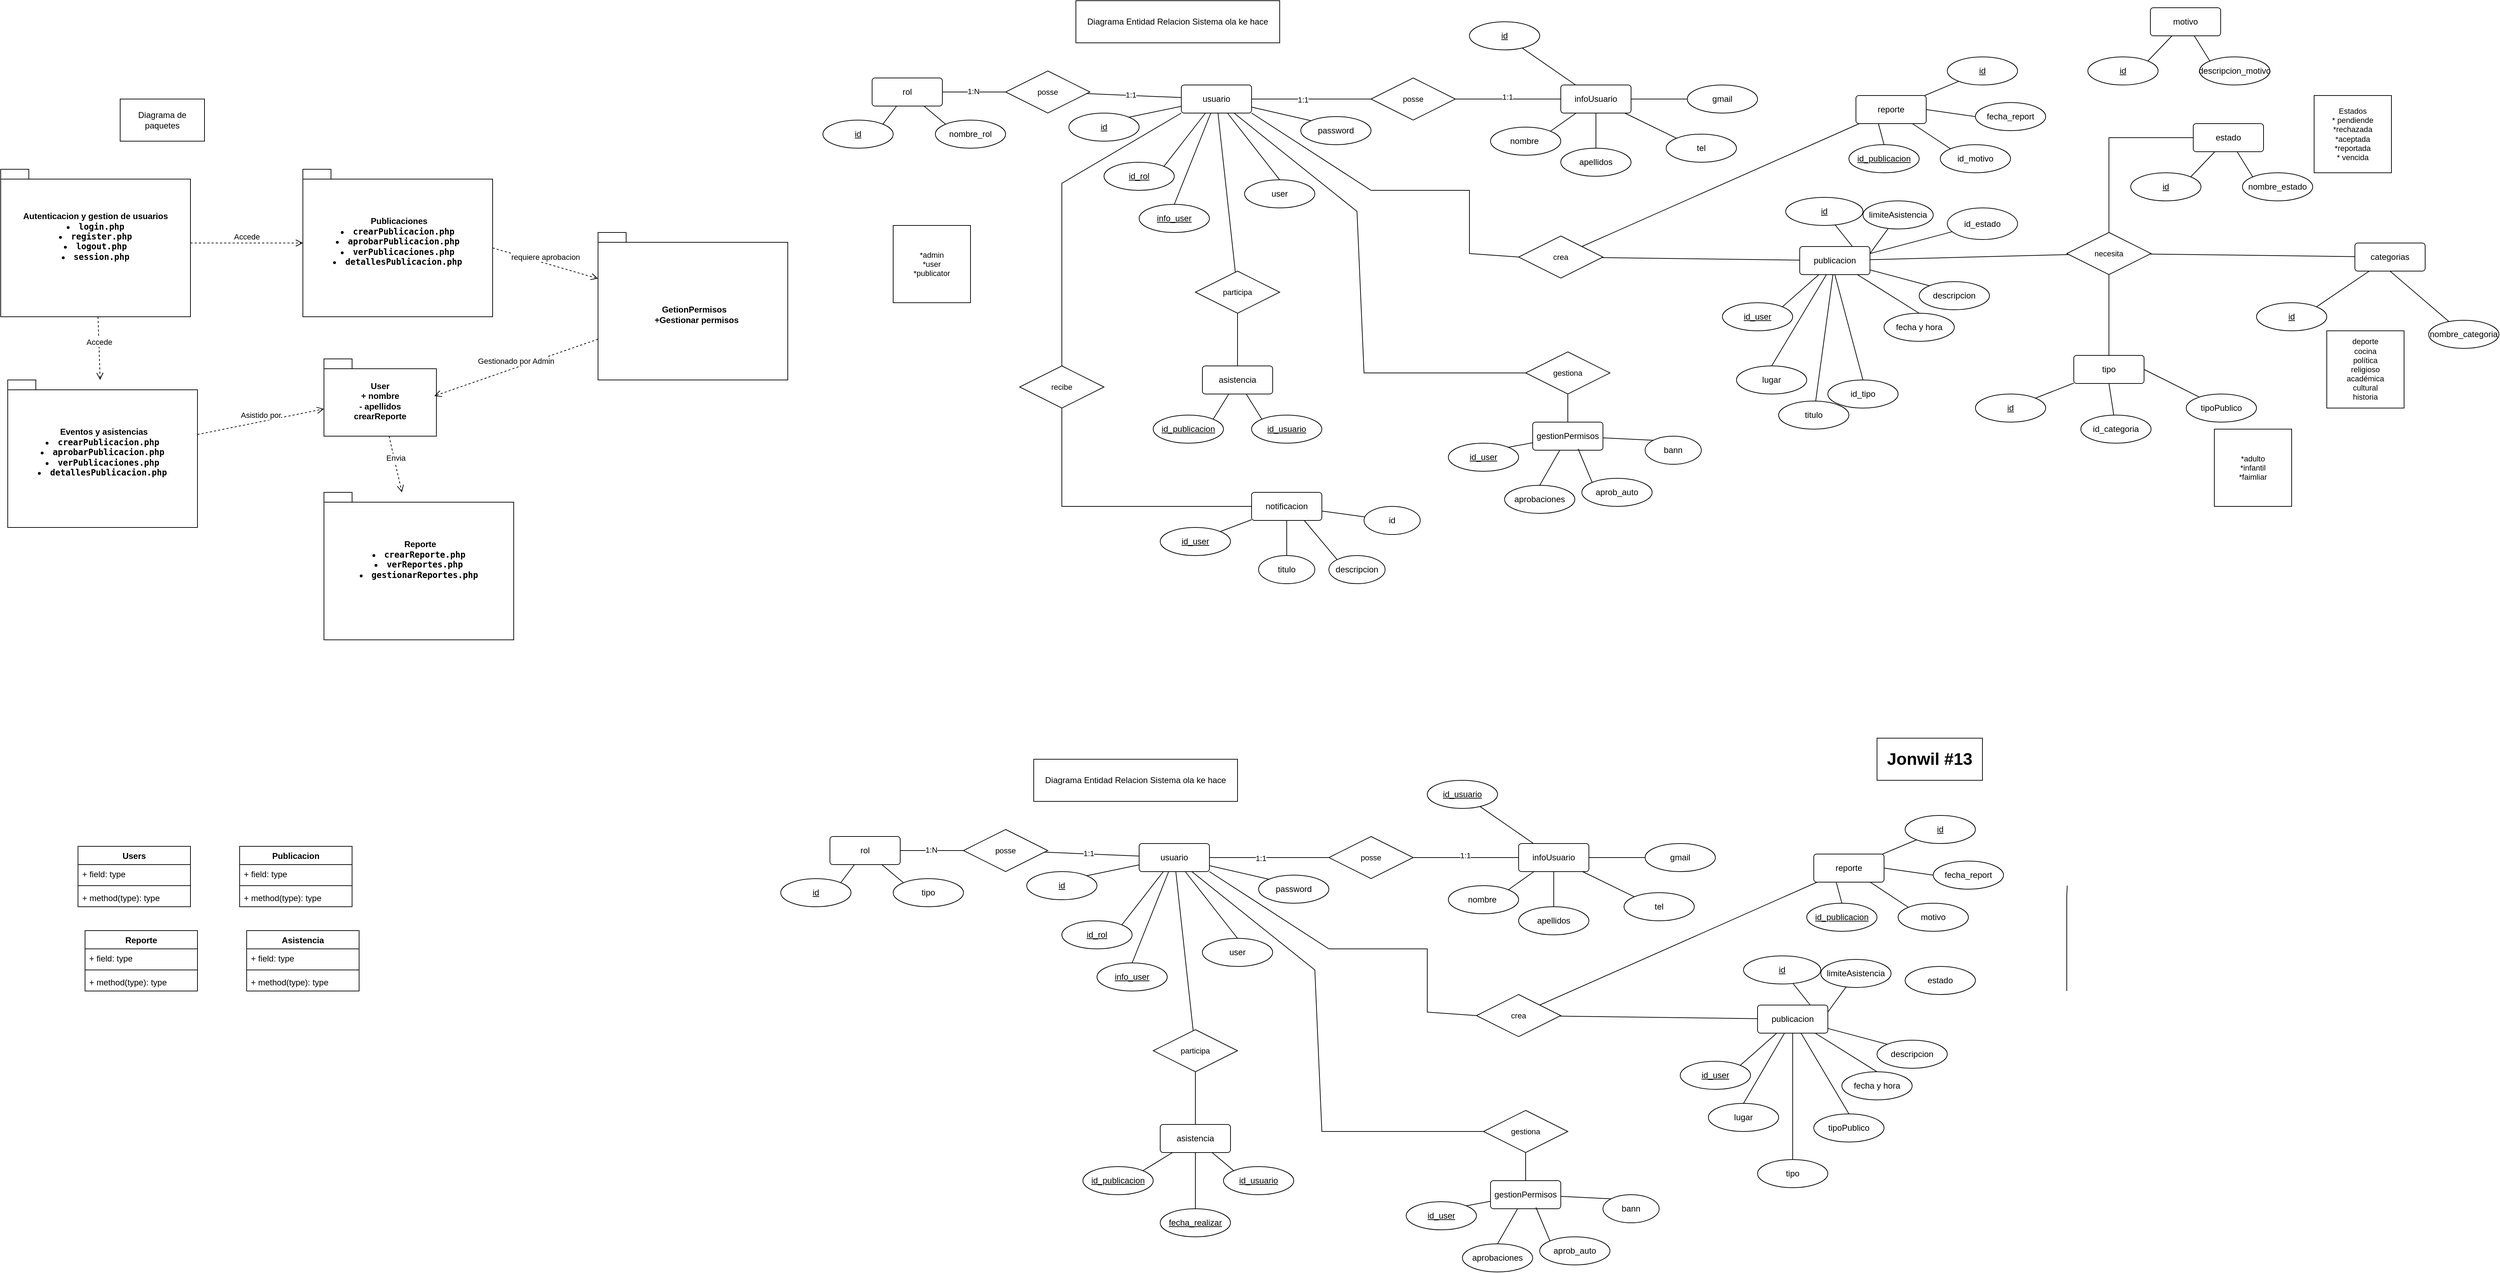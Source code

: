 <mxfile version="24.7.17">
  <diagram name="Página-1" id="4cB6TkhC2IQyk8vmw3W4">
    <mxGraphModel dx="1886" dy="713" grid="1" gridSize="10" guides="1" tooltips="1" connect="1" arrows="1" fold="1" page="1" pageScale="1" pageWidth="3300" pageHeight="2339" math="0" shadow="0">
      <root>
        <mxCell id="0" />
        <mxCell id="1" parent="0" />
        <mxCell id="lqRVImNPjxmimSDHMn6f-7" value="&lt;div&gt;&lt;br&gt;&lt;/div&gt;&lt;div&gt;&lt;br&gt;&lt;/div&gt;&lt;div&gt;&lt;br&gt;&lt;/div&gt;&lt;div&gt;&lt;br&gt;&lt;/div&gt;&lt;div&gt;&lt;br&gt;&lt;/div&gt;Autenticacion y gestion de usuarios&lt;div&gt;&lt;li&gt;&lt;code&gt;login.php&lt;/code&gt;&lt;/li&gt;&lt;li&gt;&lt;code&gt;register.php&lt;/code&gt;&lt;/li&gt;&lt;li&gt;&lt;code&gt;logout.php&lt;/code&gt;&lt;/li&gt;&lt;li&gt;&lt;code&gt;session.php&lt;/code&gt;&lt;/li&gt;&lt;/div&gt;&lt;div&gt;&lt;br&gt;&lt;/div&gt;&lt;div&gt;&lt;br&gt;&lt;/div&gt;&lt;div&gt;&lt;br&gt;&lt;/div&gt;&lt;div&gt;&lt;br&gt;&lt;/div&gt;&lt;div&gt;&lt;br&gt;&lt;/div&gt;&lt;div&gt;&lt;br&gt;&lt;/div&gt;&lt;div&gt;&lt;br&gt;&lt;/div&gt;" style="shape=folder;fontStyle=1;spacingTop=10;tabWidth=40;tabHeight=14;tabPosition=left;html=1;whiteSpace=wrap;" parent="1" vertex="1">
          <mxGeometry x="230" y="350" width="270" height="210" as="geometry" />
        </mxCell>
        <mxCell id="lqRVImNPjxmimSDHMn6f-11" value="&lt;div&gt;&lt;br&gt;&lt;/div&gt;&lt;div&gt;&lt;br&gt;&lt;/div&gt;&lt;div&gt;&lt;br&gt;&lt;/div&gt;&lt;div&gt;&lt;br&gt;&lt;/div&gt;&lt;div&gt;&lt;br&gt;&lt;/div&gt;&lt;div&gt;&lt;p style=&quot;text-align: center; margin: 0px 0px 0px 4px;&quot;&gt;&lt;span style=&quot;background-color: initial;&quot;&gt;Publicaciones&lt;/span&gt;&lt;/p&gt;&lt;li&gt;&lt;code&gt;crearPublicacion.php&lt;/code&gt;&lt;/li&gt;&lt;li&gt;&lt;code&gt;aprobarPublicacion.php&lt;/code&gt;&lt;/li&gt;&lt;li&gt;&lt;code&gt;verPublicaciones.php&lt;/code&gt;&lt;/li&gt;&lt;li&gt;&lt;code&gt;detallesPublicacion.php&lt;/code&gt;&lt;/li&gt;&lt;/div&gt;&lt;div&gt;&lt;br&gt;&lt;/div&gt;&lt;div&gt;&lt;br&gt;&lt;/div&gt;&lt;div&gt;&lt;br&gt;&lt;/div&gt;&lt;div&gt;&lt;br&gt;&lt;/div&gt;&lt;div&gt;&lt;br&gt;&lt;/div&gt;&lt;div&gt;&lt;br&gt;&lt;/div&gt;" style="shape=folder;fontStyle=1;spacingTop=10;tabWidth=40;tabHeight=14;tabPosition=left;html=1;whiteSpace=wrap;" parent="1" vertex="1">
          <mxGeometry x="660" y="350" width="270" height="210" as="geometry" />
        </mxCell>
        <mxCell id="lqRVImNPjxmimSDHMn6f-12" value="&lt;div&gt;&lt;br&gt;&lt;/div&gt;&lt;div&gt;&lt;br&gt;&lt;/div&gt;&lt;div&gt;&lt;br&gt;&lt;/div&gt;&lt;div&gt;&lt;br&gt;&lt;/div&gt;&lt;div&gt;&lt;br&gt;&lt;/div&gt;&lt;div&gt;&lt;p style=&quot;text-align: center; margin: 0px 0px 0px 4px;&quot;&gt;&lt;span style=&quot;background-color: initial;&quot;&gt;Eventos y asistencias&lt;/span&gt;&lt;/p&gt;&lt;li&gt;&lt;code&gt;crearPublicacion.php&lt;/code&gt;&lt;/li&gt;&lt;li&gt;&lt;code&gt;aprobarPublicacion.php&lt;/code&gt;&lt;/li&gt;&lt;li&gt;&lt;code&gt;verPublicaciones.php&lt;/code&gt;&lt;/li&gt;&lt;li&gt;&lt;code&gt;detallesPublicacion.php&lt;/code&gt;&lt;/li&gt;&lt;/div&gt;&lt;div&gt;&lt;br&gt;&lt;/div&gt;&lt;div&gt;&lt;br&gt;&lt;/div&gt;&lt;div&gt;&lt;br&gt;&lt;/div&gt;&lt;div&gt;&lt;br&gt;&lt;/div&gt;&lt;div&gt;&lt;br&gt;&lt;/div&gt;&lt;div&gt;&lt;br&gt;&lt;/div&gt;" style="shape=folder;fontStyle=1;spacingTop=10;tabWidth=40;tabHeight=14;tabPosition=left;html=1;whiteSpace=wrap;" parent="1" vertex="1">
          <mxGeometry x="240" y="650" width="270" height="210" as="geometry" />
        </mxCell>
        <mxCell id="lqRVImNPjxmimSDHMn6f-13" value="&lt;div&gt;&lt;br&gt;&lt;/div&gt;&lt;div&gt;&lt;br&gt;&lt;/div&gt;&lt;div&gt;&lt;br&gt;&lt;/div&gt;&lt;div&gt;&lt;br&gt;&lt;/div&gt;&lt;div&gt;&lt;br&gt;&lt;/div&gt;&lt;div&gt;&lt;p style=&quot;text-align: center; margin: 0px 0px 0px 4px;&quot;&gt;&lt;span style=&quot;background-color: initial;&quot;&gt;Reporte&lt;/span&gt;&lt;/p&gt;&lt;li&gt;&lt;code&gt;crearReporte.php&lt;/code&gt;&lt;/li&gt;&lt;li&gt;&lt;code&gt;verReportes.php&lt;/code&gt;&lt;/li&gt;&lt;li&gt;&lt;code&gt;gestionarReportes.php&lt;/code&gt;&lt;/li&gt;&lt;p style=&quot;text-align: center; margin: 0px 0px 0px 4px;&quot;&gt;&lt;br&gt;&lt;/p&gt;&lt;p style=&quot;text-align: center; margin: 0px 0px 0px 4px;&quot;&gt;&lt;span style=&quot;background-color: initial;&quot;&gt;&lt;br&gt;&lt;/span&gt;&lt;/p&gt;&lt;/div&gt;&lt;div&gt;&lt;br&gt;&lt;/div&gt;&lt;div&gt;&lt;br&gt;&lt;/div&gt;&lt;div&gt;&lt;br&gt;&lt;/div&gt;&lt;div&gt;&lt;br&gt;&lt;/div&gt;&lt;div&gt;&lt;br&gt;&lt;/div&gt;" style="shape=folder;fontStyle=1;spacingTop=10;tabWidth=40;tabHeight=14;tabPosition=left;html=1;whiteSpace=wrap;" parent="1" vertex="1">
          <mxGeometry x="690" y="810" width="270" height="210" as="geometry" />
        </mxCell>
        <mxCell id="lqRVImNPjxmimSDHMn6f-14" value="&lt;div&gt;&lt;br&gt;&lt;/div&gt;&lt;div&gt;&lt;br&gt;&lt;/div&gt;&lt;div&gt;&lt;br&gt;&lt;/div&gt;&lt;div&gt;&lt;br&gt;&lt;/div&gt;&lt;div&gt;&lt;br&gt;&lt;/div&gt;&lt;div&gt;&lt;p style=&quot;text-align: center; margin: 0px 0px 0px 4px;&quot;&gt;&lt;span style=&quot;background-color: initial;&quot;&gt;GetionPermisos&lt;/span&gt;&lt;/p&gt;&lt;p style=&quot;text-align: center; margin: 0px 0px 0px 4px;&quot;&gt;&lt;span style=&quot;background-color: initial;&quot;&gt;&amp;nbsp; +Gestionar permisos&lt;/span&gt;&lt;/p&gt;&lt;/div&gt;&lt;div&gt;&lt;br&gt;&lt;/div&gt;&lt;div&gt;&lt;br&gt;&lt;/div&gt;&lt;div&gt;&lt;br&gt;&lt;/div&gt;&lt;div&gt;&lt;br&gt;&lt;/div&gt;" style="shape=folder;fontStyle=1;spacingTop=10;tabWidth=40;tabHeight=14;tabPosition=left;html=1;whiteSpace=wrap;" parent="1" vertex="1">
          <mxGeometry x="1080" y="440" width="270" height="210" as="geometry" />
        </mxCell>
        <mxCell id="lqRVImNPjxmimSDHMn6f-15" value="Accede" style="html=1;verticalAlign=bottom;endArrow=open;dashed=1;endSize=8;curved=0;rounded=0;" parent="1" source="lqRVImNPjxmimSDHMn6f-7" target="lqRVImNPjxmimSDHMn6f-11" edge="1">
          <mxGeometry relative="1" as="geometry">
            <mxPoint x="840" y="600" as="sourcePoint" />
            <mxPoint x="760" y="600" as="targetPoint" />
          </mxGeometry>
        </mxCell>
        <mxCell id="lqRVImNPjxmimSDHMn6f-16" value="Accede" style="html=1;verticalAlign=bottom;endArrow=open;dashed=1;endSize=8;curved=0;rounded=0;" parent="1" source="lqRVImNPjxmimSDHMn6f-7" target="lqRVImNPjxmimSDHMn6f-12" edge="1">
          <mxGeometry relative="1" as="geometry">
            <mxPoint x="510" y="465" as="sourcePoint" />
            <mxPoint x="670" y="465" as="targetPoint" />
          </mxGeometry>
        </mxCell>
        <mxCell id="lqRVImNPjxmimSDHMn6f-17" value="Envia" style="html=1;verticalAlign=bottom;endArrow=open;dashed=1;endSize=8;curved=0;rounded=0;" parent="1" source="lqRVImNPjxmimSDHMn6f-18" target="lqRVImNPjxmimSDHMn6f-13" edge="1">
          <mxGeometry relative="1" as="geometry">
            <mxPoint x="570" y="610" as="sourcePoint" />
            <mxPoint x="382" y="660" as="targetPoint" />
          </mxGeometry>
        </mxCell>
        <mxCell id="lqRVImNPjxmimSDHMn6f-18" value="&lt;div&gt;&lt;span style=&quot;background-color: initial;&quot;&gt;User&lt;/span&gt;&lt;br&gt;&lt;/div&gt;&lt;div&gt;+ nombre&lt;/div&gt;&lt;div&gt;- apellidos&lt;/div&gt;&lt;div&gt;crearReporte&lt;/div&gt;" style="shape=folder;fontStyle=1;spacingTop=10;tabWidth=40;tabHeight=14;tabPosition=left;html=1;whiteSpace=wrap;" parent="1" vertex="1">
          <mxGeometry x="690" y="620" width="160" height="110" as="geometry" />
        </mxCell>
        <mxCell id="lqRVImNPjxmimSDHMn6f-19" value="requiere aprobacion" style="html=1;verticalAlign=bottom;endArrow=open;dashed=1;endSize=8;curved=0;rounded=0;exitX=0;exitY=0;exitDx=270;exitDy=112;exitPerimeter=0;" parent="1" source="lqRVImNPjxmimSDHMn6f-11" target="lqRVImNPjxmimSDHMn6f-14" edge="1">
          <mxGeometry x="-0.0" relative="1" as="geometry">
            <mxPoint x="1000" y="827" as="sourcePoint" />
            <mxPoint x="870" y="831" as="targetPoint" />
            <mxPoint as="offset" />
          </mxGeometry>
        </mxCell>
        <mxCell id="lqRVImNPjxmimSDHMn6f-20" value="Asistido por" style="html=1;verticalAlign=bottom;endArrow=open;dashed=1;endSize=8;curved=0;rounded=0;" parent="1" source="lqRVImNPjxmimSDHMn6f-12" target="lqRVImNPjxmimSDHMn6f-18" edge="1">
          <mxGeometry relative="1" as="geometry">
            <mxPoint x="768" y="710" as="sourcePoint" />
            <mxPoint x="779" y="780" as="targetPoint" />
          </mxGeometry>
        </mxCell>
        <mxCell id="lqRVImNPjxmimSDHMn6f-21" value="Gestionado por Admin" style="html=1;verticalAlign=bottom;endArrow=open;dashed=1;endSize=8;curved=0;rounded=0;entryX=0.981;entryY=0.48;entryDx=0;entryDy=0;entryPerimeter=0;" parent="1" source="lqRVImNPjxmimSDHMn6f-14" target="lqRVImNPjxmimSDHMn6f-18" edge="1">
          <mxGeometry relative="1" as="geometry">
            <mxPoint x="520" y="738" as="sourcePoint" />
            <mxPoint x="700" y="701" as="targetPoint" />
          </mxGeometry>
        </mxCell>
        <mxCell id="dOMaLzRav30Oey2hUEc3-1" value="Diagrama de paquetes" style="whiteSpace=wrap;html=1;" parent="1" vertex="1">
          <mxGeometry x="400" y="250" width="120" height="60" as="geometry" />
        </mxCell>
        <mxCell id="dOMaLzRav30Oey2hUEc3-2" value="Diagrama Entidad Relacion Sistema ola ke hace" style="whiteSpace=wrap;html=1;" parent="1" vertex="1">
          <mxGeometry x="1760" y="110" width="290" height="60" as="geometry" />
        </mxCell>
        <mxCell id="dOMaLzRav30Oey2hUEc3-98" style="edgeStyle=none;shape=connector;rounded=0;orthogonalLoop=1;jettySize=auto;html=1;strokeColor=default;align=center;verticalAlign=middle;fontFamily=Helvetica;fontSize=11;fontColor=default;labelBackgroundColor=default;endArrow=none;endFill=0;" parent="1" source="dOMaLzRav30Oey2hUEc3-3" target="dOMaLzRav30Oey2hUEc3-97" edge="1">
          <mxGeometry relative="1" as="geometry" />
        </mxCell>
        <mxCell id="dOMaLzRav30Oey2hUEc3-100" value="1:1" style="edgeLabel;html=1;align=center;verticalAlign=middle;resizable=0;points=[];fontFamily=Helvetica;fontSize=11;fontColor=default;labelBackgroundColor=default;" parent="dOMaLzRav30Oey2hUEc3-98" vertex="1" connectable="0">
          <mxGeometry x="-0.142" y="-1" relative="1" as="geometry">
            <mxPoint as="offset" />
          </mxGeometry>
        </mxCell>
        <mxCell id="dOMaLzRav30Oey2hUEc3-108" style="edgeStyle=none;shape=connector;rounded=0;orthogonalLoop=1;jettySize=auto;html=1;strokeColor=default;align=center;verticalAlign=middle;fontFamily=Helvetica;fontSize=11;fontColor=default;labelBackgroundColor=default;endArrow=none;endFill=0;" parent="1" source="dOMaLzRav30Oey2hUEc3-3" target="dOMaLzRav30Oey2hUEc3-107" edge="1">
          <mxGeometry relative="1" as="geometry" />
        </mxCell>
        <mxCell id="dOMaLzRav30Oey2hUEc3-111" style="edgeStyle=none;shape=connector;rounded=0;orthogonalLoop=1;jettySize=auto;html=1;exitX=0.75;exitY=1;exitDx=0;exitDy=0;strokeColor=default;align=center;verticalAlign=middle;fontFamily=Helvetica;fontSize=11;fontColor=default;labelBackgroundColor=default;endArrow=none;endFill=0;" parent="1" source="dOMaLzRav30Oey2hUEc3-3" target="dOMaLzRav30Oey2hUEc3-110" edge="1">
          <mxGeometry relative="1" as="geometry">
            <Array as="points">
              <mxPoint x="2160" y="410" />
              <mxPoint x="2170" y="640" />
            </Array>
          </mxGeometry>
        </mxCell>
        <mxCell id="dOMaLzRav30Oey2hUEc3-115" style="edgeStyle=none;shape=connector;rounded=0;orthogonalLoop=1;jettySize=auto;html=1;exitX=1;exitY=1;exitDx=0;exitDy=0;entryX=0;entryY=0.5;entryDx=0;entryDy=0;strokeColor=default;align=center;verticalAlign=middle;fontFamily=Helvetica;fontSize=11;fontColor=default;labelBackgroundColor=default;endArrow=none;endFill=0;" parent="1" source="dOMaLzRav30Oey2hUEc3-3" target="dOMaLzRav30Oey2hUEc3-114" edge="1">
          <mxGeometry relative="1" as="geometry">
            <Array as="points">
              <mxPoint x="2180" y="380" />
              <mxPoint x="2320" y="380" />
              <mxPoint x="2320" y="470" />
            </Array>
          </mxGeometry>
        </mxCell>
        <mxCell id="dOMaLzRav30Oey2hUEc3-172" style="edgeStyle=none;shape=connector;rounded=0;orthogonalLoop=1;jettySize=auto;html=1;exitX=0;exitY=1;exitDx=0;exitDy=0;entryX=0.5;entryY=0;entryDx=0;entryDy=0;strokeColor=default;align=center;verticalAlign=middle;fontFamily=Helvetica;fontSize=11;fontColor=default;labelBackgroundColor=default;endArrow=none;endFill=0;" parent="1" source="dOMaLzRav30Oey2hUEc3-3" target="dOMaLzRav30Oey2hUEc3-171" edge="1">
          <mxGeometry relative="1" as="geometry">
            <Array as="points">
              <mxPoint x="1740" y="370" />
              <mxPoint x="1740" y="480" />
            </Array>
          </mxGeometry>
        </mxCell>
        <mxCell id="dOMaLzRav30Oey2hUEc3-3" value="usuario" style="rounded=1;arcSize=10;whiteSpace=wrap;html=1;align=center;" parent="1" vertex="1">
          <mxGeometry x="1910" y="230" width="100" height="40" as="geometry" />
        </mxCell>
        <mxCell id="dOMaLzRav30Oey2hUEc3-80" style="edgeStyle=none;shape=connector;rounded=0;orthogonalLoop=1;jettySize=auto;html=1;exitX=0;exitY=0;exitDx=0;exitDy=0;strokeColor=default;align=center;verticalAlign=middle;fontFamily=Helvetica;fontSize=11;fontColor=default;labelBackgroundColor=default;endArrow=none;endFill=0;" parent="1" source="dOMaLzRav30Oey2hUEc3-4" target="dOMaLzRav30Oey2hUEc3-6" edge="1">
          <mxGeometry relative="1" as="geometry" />
        </mxCell>
        <mxCell id="dOMaLzRav30Oey2hUEc3-4" value="id_motivo" style="ellipse;whiteSpace=wrap;html=1;align=center;" parent="1" vertex="1">
          <mxGeometry x="2990" y="315" width="100" height="40" as="geometry" />
        </mxCell>
        <mxCell id="dOMaLzRav30Oey2hUEc3-5" value="id_publicacion" style="ellipse;whiteSpace=wrap;html=1;align=center;fontStyle=4;" parent="1" vertex="1">
          <mxGeometry x="2860" y="315" width="100" height="40" as="geometry" />
        </mxCell>
        <mxCell id="dOMaLzRav30Oey2hUEc3-6" value="reporte" style="rounded=1;arcSize=10;whiteSpace=wrap;html=1;align=center;" parent="1" vertex="1">
          <mxGeometry x="2870" y="245" width="100" height="40" as="geometry" />
        </mxCell>
        <mxCell id="dOMaLzRav30Oey2hUEc3-7" value="infoUsuario" style="rounded=1;arcSize=10;whiteSpace=wrap;html=1;align=center;" parent="1" vertex="1">
          <mxGeometry x="2450" y="230" width="100" height="40" as="geometry" />
        </mxCell>
        <mxCell id="dOMaLzRav30Oey2hUEc3-142" style="edgeStyle=none;shape=connector;rounded=0;orthogonalLoop=1;jettySize=auto;html=1;exitX=0.5;exitY=1;exitDx=0;exitDy=0;entryX=0.5;entryY=0;entryDx=0;entryDy=0;strokeColor=default;align=center;verticalAlign=middle;fontFamily=Helvetica;fontSize=11;fontColor=default;labelBackgroundColor=default;endArrow=none;endFill=0;" parent="1" source="dOMaLzRav30Oey2hUEc3-8" target="dOMaLzRav30Oey2hUEc3-141" edge="1">
          <mxGeometry relative="1" as="geometry" />
        </mxCell>
        <mxCell id="dOMaLzRav30Oey2hUEc3-147" style="edgeStyle=none;shape=connector;rounded=0;orthogonalLoop=1;jettySize=auto;html=1;exitX=0.75;exitY=0;exitDx=0;exitDy=0;strokeColor=default;align=center;verticalAlign=middle;fontFamily=Helvetica;fontSize=11;fontColor=default;labelBackgroundColor=default;endArrow=none;endFill=0;" parent="1" source="dOMaLzRav30Oey2hUEc3-8" target="dOMaLzRav30Oey2hUEc3-30" edge="1">
          <mxGeometry relative="1" as="geometry" />
        </mxCell>
        <mxCell id="dOMaLzRav30Oey2hUEc3-148" style="edgeStyle=none;shape=connector;rounded=0;orthogonalLoop=1;jettySize=auto;html=1;exitX=1;exitY=0.25;exitDx=0;exitDy=0;strokeColor=default;align=center;verticalAlign=middle;fontFamily=Helvetica;fontSize=11;fontColor=default;labelBackgroundColor=default;endArrow=none;endFill=0;" parent="1" source="dOMaLzRav30Oey2hUEc3-8" target="dOMaLzRav30Oey2hUEc3-47" edge="1">
          <mxGeometry relative="1" as="geometry" />
        </mxCell>
        <mxCell id="dOMaLzRav30Oey2hUEc3-150" style="edgeStyle=none;shape=connector;rounded=0;orthogonalLoop=1;jettySize=auto;html=1;strokeColor=default;align=center;verticalAlign=middle;fontFamily=Helvetica;fontSize=11;fontColor=default;labelBackgroundColor=default;endArrow=none;endFill=0;" parent="1" source="dOMaLzRav30Oey2hUEc3-8" target="dOMaLzRav30Oey2hUEc3-149" edge="1">
          <mxGeometry relative="1" as="geometry" />
        </mxCell>
        <mxCell id="C1wd5PwXmlnM9VWJIdxn-5" style="rounded=0;orthogonalLoop=1;jettySize=auto;html=1;exitX=1;exitY=0.25;exitDx=0;exitDy=0;endArrow=none;endFill=0;" parent="1" source="dOMaLzRav30Oey2hUEc3-8" target="dOMaLzRav30Oey2hUEc3-159" edge="1">
          <mxGeometry relative="1" as="geometry" />
        </mxCell>
        <mxCell id="dOMaLzRav30Oey2hUEc3-8" value="publicacion" style="rounded=1;arcSize=10;whiteSpace=wrap;html=1;align=center;" parent="1" vertex="1">
          <mxGeometry x="2790" y="460" width="100" height="40" as="geometry" />
        </mxCell>
        <mxCell id="dOMaLzRav30Oey2hUEc3-9" value="asistencia" style="rounded=1;arcSize=10;whiteSpace=wrap;html=1;align=center;" parent="1" vertex="1">
          <mxGeometry x="1940" y="630" width="100" height="40" as="geometry" />
        </mxCell>
        <mxCell id="dOMaLzRav30Oey2hUEc3-71" style="edgeStyle=none;shape=connector;rounded=0;orthogonalLoop=1;jettySize=auto;html=1;exitX=1;exitY=0;exitDx=0;exitDy=0;strokeColor=default;align=center;verticalAlign=middle;fontFamily=Helvetica;fontSize=11;fontColor=default;labelBackgroundColor=default;endArrow=none;endFill=0;" parent="1" source="dOMaLzRav30Oey2hUEc3-11" target="dOMaLzRav30Oey2hUEc3-9" edge="1">
          <mxGeometry relative="1" as="geometry" />
        </mxCell>
        <mxCell id="dOMaLzRav30Oey2hUEc3-11" value="id_publicacion" style="ellipse;whiteSpace=wrap;html=1;align=center;fontStyle=4;" parent="1" vertex="1">
          <mxGeometry x="1870" y="700" width="100" height="40" as="geometry" />
        </mxCell>
        <mxCell id="dOMaLzRav30Oey2hUEc3-72" style="edgeStyle=none;shape=connector;rounded=0;orthogonalLoop=1;jettySize=auto;html=1;exitX=0;exitY=0;exitDx=0;exitDy=0;strokeColor=default;align=center;verticalAlign=middle;fontFamily=Helvetica;fontSize=11;fontColor=default;labelBackgroundColor=default;endArrow=none;endFill=0;" parent="1" source="dOMaLzRav30Oey2hUEc3-12" target="dOMaLzRav30Oey2hUEc3-9" edge="1">
          <mxGeometry relative="1" as="geometry" />
        </mxCell>
        <mxCell id="dOMaLzRav30Oey2hUEc3-12" value="id_usuario" style="ellipse;whiteSpace=wrap;html=1;align=center;fontStyle=4;" parent="1" vertex="1">
          <mxGeometry x="2010" y="700" width="100" height="40" as="geometry" />
        </mxCell>
        <mxCell id="dOMaLzRav30Oey2hUEc3-81" style="edgeStyle=none;shape=connector;rounded=0;orthogonalLoop=1;jettySize=auto;html=1;strokeColor=default;align=center;verticalAlign=middle;fontFamily=Helvetica;fontSize=11;fontColor=default;labelBackgroundColor=default;endArrow=none;endFill=0;" parent="1" source="dOMaLzRav30Oey2hUEc3-15" target="dOMaLzRav30Oey2hUEc3-7" edge="1">
          <mxGeometry relative="1" as="geometry" />
        </mxCell>
        <mxCell id="dOMaLzRav30Oey2hUEc3-15" value="id" style="ellipse;whiteSpace=wrap;html=1;align=center;fontStyle=4;" parent="1" vertex="1">
          <mxGeometry x="2320" y="140" width="100" height="40" as="geometry" />
        </mxCell>
        <mxCell id="dOMaLzRav30Oey2hUEc3-66" style="edgeStyle=none;shape=connector;rounded=0;orthogonalLoop=1;jettySize=auto;html=1;strokeColor=default;align=center;verticalAlign=middle;fontFamily=Helvetica;fontSize=11;fontColor=default;labelBackgroundColor=default;endArrow=none;endFill=0;" parent="1" source="dOMaLzRav30Oey2hUEc3-16" target="dOMaLzRav30Oey2hUEc3-7" edge="1">
          <mxGeometry relative="1" as="geometry" />
        </mxCell>
        <mxCell id="dOMaLzRav30Oey2hUEc3-16" value="gmail" style="ellipse;whiteSpace=wrap;html=1;align=center;" parent="1" vertex="1">
          <mxGeometry x="2630" y="230" width="100" height="40" as="geometry" />
        </mxCell>
        <mxCell id="dOMaLzRav30Oey2hUEc3-62" style="edgeStyle=none;shape=connector;rounded=0;orthogonalLoop=1;jettySize=auto;html=1;exitX=0.5;exitY=0;exitDx=0;exitDy=0;strokeColor=default;align=center;verticalAlign=middle;fontFamily=Helvetica;fontSize=11;fontColor=default;labelBackgroundColor=default;endArrow=none;endFill=0;" parent="1" source="dOMaLzRav30Oey2hUEc3-17" target="dOMaLzRav30Oey2hUEc3-7" edge="1">
          <mxGeometry relative="1" as="geometry" />
        </mxCell>
        <mxCell id="dOMaLzRav30Oey2hUEc3-17" value="apellidos" style="ellipse;whiteSpace=wrap;html=1;align=center;" parent="1" vertex="1">
          <mxGeometry x="2450" y="320" width="100" height="40" as="geometry" />
        </mxCell>
        <mxCell id="dOMaLzRav30Oey2hUEc3-61" style="edgeStyle=none;shape=connector;rounded=0;orthogonalLoop=1;jettySize=auto;html=1;exitX=1;exitY=0;exitDx=0;exitDy=0;strokeColor=default;align=center;verticalAlign=middle;fontFamily=Helvetica;fontSize=11;fontColor=default;labelBackgroundColor=default;endArrow=none;endFill=0;" parent="1" source="dOMaLzRav30Oey2hUEc3-18" target="dOMaLzRav30Oey2hUEc3-7" edge="1">
          <mxGeometry relative="1" as="geometry" />
        </mxCell>
        <mxCell id="dOMaLzRav30Oey2hUEc3-18" value="nombre&amp;nbsp;" style="ellipse;whiteSpace=wrap;html=1;align=center;" parent="1" vertex="1">
          <mxGeometry x="2350" y="290" width="100" height="40" as="geometry" />
        </mxCell>
        <mxCell id="dOMaLzRav30Oey2hUEc3-63" style="edgeStyle=none;shape=connector;rounded=0;orthogonalLoop=1;jettySize=auto;html=1;exitX=0;exitY=0;exitDx=0;exitDy=0;strokeColor=default;align=center;verticalAlign=middle;fontFamily=Helvetica;fontSize=11;fontColor=default;labelBackgroundColor=default;endArrow=none;endFill=0;" parent="1" source="dOMaLzRav30Oey2hUEc3-19" target="dOMaLzRav30Oey2hUEc3-7" edge="1">
          <mxGeometry relative="1" as="geometry" />
        </mxCell>
        <mxCell id="dOMaLzRav30Oey2hUEc3-19" value="tel" style="ellipse;whiteSpace=wrap;html=1;align=center;" parent="1" vertex="1">
          <mxGeometry x="2600" y="300" width="100" height="40" as="geometry" />
        </mxCell>
        <mxCell id="dOMaLzRav30Oey2hUEc3-55" style="edgeStyle=none;shape=connector;rounded=0;orthogonalLoop=1;jettySize=auto;html=1;exitX=1;exitY=0;exitDx=0;exitDy=0;strokeColor=default;align=center;verticalAlign=middle;fontFamily=Helvetica;fontSize=11;fontColor=default;labelBackgroundColor=default;endArrow=none;endFill=0;" parent="1" source="dOMaLzRav30Oey2hUEc3-21" target="dOMaLzRav30Oey2hUEc3-3" edge="1">
          <mxGeometry relative="1" as="geometry" />
        </mxCell>
        <mxCell id="dOMaLzRav30Oey2hUEc3-21" value="id" style="ellipse;whiteSpace=wrap;html=1;align=center;fontStyle=4;" parent="1" vertex="1">
          <mxGeometry x="1750" y="270" width="100" height="40" as="geometry" />
        </mxCell>
        <mxCell id="dOMaLzRav30Oey2hUEc3-26" style="edgeStyle=none;rounded=0;orthogonalLoop=1;jettySize=auto;html=1;exitX=1;exitY=0;exitDx=0;exitDy=0;" parent="1" source="dOMaLzRav30Oey2hUEc3-16" target="dOMaLzRav30Oey2hUEc3-16" edge="1">
          <mxGeometry relative="1" as="geometry" />
        </mxCell>
        <mxCell id="dOMaLzRav30Oey2hUEc3-30" value="id" style="ellipse;whiteSpace=wrap;html=1;align=center;fontStyle=4;" parent="1" vertex="1">
          <mxGeometry x="2770" y="390" width="110" height="40" as="geometry" />
        </mxCell>
        <mxCell id="dOMaLzRav30Oey2hUEc3-32" value="id_user" style="ellipse;whiteSpace=wrap;html=1;align=center;fontStyle=4;" parent="1" vertex="1">
          <mxGeometry x="2680" y="540" width="100" height="40" as="geometry" />
        </mxCell>
        <mxCell id="dOMaLzRav30Oey2hUEc3-73" style="edgeStyle=none;shape=connector;rounded=0;orthogonalLoop=1;jettySize=auto;html=1;exitX=0.5;exitY=0;exitDx=0;exitDy=0;strokeColor=default;align=center;verticalAlign=middle;fontFamily=Helvetica;fontSize=11;fontColor=default;labelBackgroundColor=default;endArrow=none;endFill=0;" parent="1" source="dOMaLzRav30Oey2hUEc3-33" target="dOMaLzRav30Oey2hUEc3-8" edge="1">
          <mxGeometry relative="1" as="geometry" />
        </mxCell>
        <mxCell id="dOMaLzRav30Oey2hUEc3-33" value="lugar" style="ellipse;whiteSpace=wrap;html=1;align=center;" parent="1" vertex="1">
          <mxGeometry x="2700" y="630" width="100" height="40" as="geometry" />
        </mxCell>
        <mxCell id="dOMaLzRav30Oey2hUEc3-74" style="edgeStyle=none;shape=connector;rounded=0;orthogonalLoop=1;jettySize=auto;html=1;exitX=0.5;exitY=0;exitDx=0;exitDy=0;strokeColor=default;align=center;verticalAlign=middle;fontFamily=Helvetica;fontSize=11;fontColor=default;labelBackgroundColor=default;endArrow=none;endFill=0;" parent="1" source="dOMaLzRav30Oey2hUEc3-34" target="dOMaLzRav30Oey2hUEc3-8" edge="1">
          <mxGeometry relative="1" as="geometry" />
        </mxCell>
        <mxCell id="dOMaLzRav30Oey2hUEc3-34" value="fecha y hora" style="ellipse;whiteSpace=wrap;html=1;align=center;" parent="1" vertex="1">
          <mxGeometry x="2910" y="555" width="100" height="40" as="geometry" />
        </mxCell>
        <mxCell id="dOMaLzRav30Oey2hUEc3-36" value="gestionPermisos" style="rounded=1;arcSize=10;whiteSpace=wrap;html=1;align=center;" parent="1" vertex="1">
          <mxGeometry x="2410" y="710" width="100" height="40" as="geometry" />
        </mxCell>
        <mxCell id="dOMaLzRav30Oey2hUEc3-105" style="edgeStyle=none;shape=connector;rounded=0;orthogonalLoop=1;jettySize=auto;html=1;entryX=0;entryY=0.5;entryDx=0;entryDy=0;strokeColor=default;align=center;verticalAlign=middle;fontFamily=Helvetica;fontSize=11;fontColor=default;labelBackgroundColor=default;endArrow=none;endFill=0;" parent="1" source="dOMaLzRav30Oey2hUEc3-37" target="dOMaLzRav30Oey2hUEc3-94" edge="1">
          <mxGeometry relative="1" as="geometry" />
        </mxCell>
        <mxCell id="dOMaLzRav30Oey2hUEc3-106" value="1:N" style="edgeLabel;html=1;align=center;verticalAlign=middle;resizable=0;points=[];fontFamily=Helvetica;fontSize=11;fontColor=default;labelBackgroundColor=default;" parent="dOMaLzRav30Oey2hUEc3-105" vertex="1" connectable="0">
          <mxGeometry x="-0.018" y="1" relative="1" as="geometry">
            <mxPoint as="offset" />
          </mxGeometry>
        </mxCell>
        <mxCell id="dOMaLzRav30Oey2hUEc3-37" value="rol" style="rounded=1;arcSize=10;whiteSpace=wrap;html=1;align=center;" parent="1" vertex="1">
          <mxGeometry x="1470" y="220" width="100" height="40" as="geometry" />
        </mxCell>
        <mxCell id="dOMaLzRav30Oey2hUEc3-56" style="edgeStyle=none;shape=connector;rounded=0;orthogonalLoop=1;jettySize=auto;html=1;exitX=1;exitY=0;exitDx=0;exitDy=0;strokeColor=default;align=center;verticalAlign=middle;fontFamily=Helvetica;fontSize=11;fontColor=default;labelBackgroundColor=default;endArrow=none;endFill=0;" parent="1" source="dOMaLzRav30Oey2hUEc3-39" target="dOMaLzRav30Oey2hUEc3-3" edge="1">
          <mxGeometry relative="1" as="geometry" />
        </mxCell>
        <mxCell id="dOMaLzRav30Oey2hUEc3-39" value="id_rol" style="ellipse;whiteSpace=wrap;html=1;align=center;fontStyle=4;" parent="1" vertex="1">
          <mxGeometry x="1800" y="340" width="100" height="40" as="geometry" />
        </mxCell>
        <mxCell id="dOMaLzRav30Oey2hUEc3-84" style="edgeStyle=none;shape=connector;rounded=0;orthogonalLoop=1;jettySize=auto;html=1;exitX=0.5;exitY=0;exitDx=0;exitDy=0;strokeColor=default;align=center;verticalAlign=middle;fontFamily=Helvetica;fontSize=11;fontColor=default;labelBackgroundColor=default;endArrow=none;endFill=0;" parent="1" source="dOMaLzRav30Oey2hUEc3-40" target="dOMaLzRav30Oey2hUEc3-3" edge="1">
          <mxGeometry relative="1" as="geometry" />
        </mxCell>
        <mxCell id="dOMaLzRav30Oey2hUEc3-40" value="user" style="ellipse;whiteSpace=wrap;html=1;align=center;" parent="1" vertex="1">
          <mxGeometry x="2000" y="365" width="100" height="40" as="geometry" />
        </mxCell>
        <mxCell id="dOMaLzRav30Oey2hUEc3-57" style="edgeStyle=none;shape=connector;rounded=0;orthogonalLoop=1;jettySize=auto;html=1;exitX=0;exitY=0;exitDx=0;exitDy=0;strokeColor=default;align=center;verticalAlign=middle;fontFamily=Helvetica;fontSize=11;fontColor=default;labelBackgroundColor=default;endArrow=none;endFill=0;" parent="1" source="dOMaLzRav30Oey2hUEc3-43" target="dOMaLzRav30Oey2hUEc3-3" edge="1">
          <mxGeometry relative="1" as="geometry" />
        </mxCell>
        <mxCell id="dOMaLzRav30Oey2hUEc3-43" value="password" style="ellipse;whiteSpace=wrap;html=1;align=center;" parent="1" vertex="1">
          <mxGeometry x="2080" y="275" width="100" height="40" as="geometry" />
        </mxCell>
        <mxCell id="dOMaLzRav30Oey2hUEc3-58" style="edgeStyle=none;shape=connector;rounded=0;orthogonalLoop=1;jettySize=auto;html=1;exitX=1;exitY=0;exitDx=0;exitDy=0;strokeColor=default;align=center;verticalAlign=middle;fontFamily=Helvetica;fontSize=11;fontColor=default;labelBackgroundColor=default;endArrow=none;endFill=0;" parent="1" source="dOMaLzRav30Oey2hUEc3-44" target="dOMaLzRav30Oey2hUEc3-37" edge="1">
          <mxGeometry relative="1" as="geometry" />
        </mxCell>
        <mxCell id="dOMaLzRav30Oey2hUEc3-44" value="id" style="ellipse;whiteSpace=wrap;html=1;align=center;fontStyle=4;" parent="1" vertex="1">
          <mxGeometry x="1400" y="280" width="100" height="40" as="geometry" />
        </mxCell>
        <mxCell id="dOMaLzRav30Oey2hUEc3-75" style="edgeStyle=none;shape=connector;rounded=0;orthogonalLoop=1;jettySize=auto;html=1;exitX=0;exitY=0;exitDx=0;exitDy=0;strokeColor=default;align=center;verticalAlign=middle;fontFamily=Helvetica;fontSize=11;fontColor=default;labelBackgroundColor=default;endArrow=none;endFill=0;" parent="1" source="dOMaLzRav30Oey2hUEc3-46" target="dOMaLzRav30Oey2hUEc3-8" edge="1">
          <mxGeometry relative="1" as="geometry" />
        </mxCell>
        <mxCell id="dOMaLzRav30Oey2hUEc3-46" value="descripcion" style="ellipse;whiteSpace=wrap;html=1;align=center;" parent="1" vertex="1">
          <mxGeometry x="2960" y="510" width="100" height="40" as="geometry" />
        </mxCell>
        <mxCell id="dOMaLzRav30Oey2hUEc3-47" value="limiteAsistencia" style="ellipse;whiteSpace=wrap;html=1;align=center;" parent="1" vertex="1">
          <mxGeometry x="2880" y="395" width="100" height="40" as="geometry" />
        </mxCell>
        <mxCell id="dOMaLzRav30Oey2hUEc3-67" style="edgeStyle=none;shape=connector;rounded=0;orthogonalLoop=1;jettySize=auto;html=1;exitX=1;exitY=0;exitDx=0;exitDy=0;strokeColor=default;align=center;verticalAlign=middle;fontFamily=Helvetica;fontSize=11;fontColor=default;labelBackgroundColor=default;endArrow=none;endFill=0;" parent="1" source="dOMaLzRav30Oey2hUEc3-48" target="dOMaLzRav30Oey2hUEc3-36" edge="1">
          <mxGeometry relative="1" as="geometry" />
        </mxCell>
        <mxCell id="dOMaLzRav30Oey2hUEc3-48" value="id_user" style="ellipse;whiteSpace=wrap;html=1;align=center;fontStyle=4;" parent="1" vertex="1">
          <mxGeometry x="2290" y="740" width="100" height="40" as="geometry" />
        </mxCell>
        <mxCell id="dOMaLzRav30Oey2hUEc3-68" style="edgeStyle=none;shape=connector;rounded=0;orthogonalLoop=1;jettySize=auto;html=1;exitX=0.5;exitY=0;exitDx=0;exitDy=0;strokeColor=default;align=center;verticalAlign=middle;fontFamily=Helvetica;fontSize=11;fontColor=default;labelBackgroundColor=default;endArrow=none;endFill=0;" parent="1" source="dOMaLzRav30Oey2hUEc3-49" target="dOMaLzRav30Oey2hUEc3-36" edge="1">
          <mxGeometry relative="1" as="geometry" />
        </mxCell>
        <mxCell id="dOMaLzRav30Oey2hUEc3-49" value="aprobaciones" style="ellipse;whiteSpace=wrap;html=1;align=center;" parent="1" vertex="1">
          <mxGeometry x="2370" y="800" width="100" height="40" as="geometry" />
        </mxCell>
        <mxCell id="dOMaLzRav30Oey2hUEc3-70" style="edgeStyle=none;shape=connector;rounded=0;orthogonalLoop=1;jettySize=auto;html=1;exitX=0;exitY=0;exitDx=0;exitDy=0;strokeColor=default;align=center;verticalAlign=middle;fontFamily=Helvetica;fontSize=11;fontColor=default;labelBackgroundColor=default;endArrow=none;endFill=0;" parent="1" source="dOMaLzRav30Oey2hUEc3-51" target="dOMaLzRav30Oey2hUEc3-36" edge="1">
          <mxGeometry relative="1" as="geometry" />
        </mxCell>
        <mxCell id="dOMaLzRav30Oey2hUEc3-51" value="bann" style="ellipse;whiteSpace=wrap;html=1;align=center;" parent="1" vertex="1">
          <mxGeometry x="2570" y="730" width="80" height="40" as="geometry" />
        </mxCell>
        <mxCell id="dOMaLzRav30Oey2hUEc3-52" value="aprob_auto" style="ellipse;whiteSpace=wrap;html=1;align=center;" parent="1" vertex="1">
          <mxGeometry x="2480" y="790" width="100" height="40" as="geometry" />
        </mxCell>
        <mxCell id="dOMaLzRav30Oey2hUEc3-59" style="edgeStyle=none;shape=connector;rounded=0;orthogonalLoop=1;jettySize=auto;html=1;exitX=0;exitY=0;exitDx=0;exitDy=0;strokeColor=default;align=center;verticalAlign=middle;fontFamily=Helvetica;fontSize=11;fontColor=default;labelBackgroundColor=default;endArrow=none;endFill=0;" parent="1" source="dOMaLzRav30Oey2hUEc3-53" target="dOMaLzRav30Oey2hUEc3-37" edge="1">
          <mxGeometry relative="1" as="geometry" />
        </mxCell>
        <mxCell id="dOMaLzRav30Oey2hUEc3-53" value="nombre_rol" style="ellipse;whiteSpace=wrap;html=1;align=center;" parent="1" vertex="1">
          <mxGeometry x="1560" y="280" width="100" height="40" as="geometry" />
        </mxCell>
        <mxCell id="dOMaLzRav30Oey2hUEc3-69" style="edgeStyle=none;shape=connector;rounded=0;orthogonalLoop=1;jettySize=auto;html=1;exitX=0;exitY=0;exitDx=0;exitDy=0;entryX=0.646;entryY=0.95;entryDx=0;entryDy=0;entryPerimeter=0;strokeColor=default;align=center;verticalAlign=middle;fontFamily=Helvetica;fontSize=11;fontColor=default;labelBackgroundColor=default;endArrow=none;endFill=0;" parent="1" source="dOMaLzRav30Oey2hUEc3-52" target="dOMaLzRav30Oey2hUEc3-36" edge="1">
          <mxGeometry relative="1" as="geometry" />
        </mxCell>
        <mxCell id="dOMaLzRav30Oey2hUEc3-78" style="edgeStyle=none;shape=connector;rounded=0;orthogonalLoop=1;jettySize=auto;html=1;exitX=1;exitY=0;exitDx=0;exitDy=0;strokeColor=default;align=center;verticalAlign=middle;fontFamily=Helvetica;fontSize=11;fontColor=default;labelBackgroundColor=default;endArrow=none;endFill=0;" parent="1" source="dOMaLzRav30Oey2hUEc3-32" target="dOMaLzRav30Oey2hUEc3-8" edge="1">
          <mxGeometry relative="1" as="geometry" />
        </mxCell>
        <mxCell id="dOMaLzRav30Oey2hUEc3-83" style="edgeStyle=none;shape=connector;rounded=0;orthogonalLoop=1;jettySize=auto;html=1;exitX=0.5;exitY=0;exitDx=0;exitDy=0;strokeColor=default;align=center;verticalAlign=middle;fontFamily=Helvetica;fontSize=11;fontColor=default;labelBackgroundColor=default;endArrow=none;endFill=0;" parent="1" source="dOMaLzRav30Oey2hUEc3-82" target="dOMaLzRav30Oey2hUEc3-3" edge="1">
          <mxGeometry relative="1" as="geometry" />
        </mxCell>
        <mxCell id="dOMaLzRav30Oey2hUEc3-82" value="info_user" style="ellipse;whiteSpace=wrap;html=1;align=center;fontStyle=4;" parent="1" vertex="1">
          <mxGeometry x="1850" y="400" width="100" height="40" as="geometry" />
        </mxCell>
        <mxCell id="dOMaLzRav30Oey2hUEc3-89" style="edgeStyle=none;shape=connector;rounded=0;orthogonalLoop=1;jettySize=auto;html=1;exitX=1;exitY=0;exitDx=0;exitDy=0;strokeColor=default;align=center;verticalAlign=middle;fontFamily=Helvetica;fontSize=11;fontColor=default;labelBackgroundColor=default;endArrow=none;endFill=0;" parent="1" source="dOMaLzRav30Oey2hUEc3-87" target="dOMaLzRav30Oey2hUEc3-6" edge="1">
          <mxGeometry relative="1" as="geometry" />
        </mxCell>
        <mxCell id="dOMaLzRav30Oey2hUEc3-87" value="id" style="ellipse;whiteSpace=wrap;html=1;align=center;fontStyle=4;" parent="1" vertex="1">
          <mxGeometry x="3000" y="190" width="100" height="40" as="geometry" />
        </mxCell>
        <mxCell id="dOMaLzRav30Oey2hUEc3-90" style="edgeStyle=none;shape=connector;rounded=0;orthogonalLoop=1;jettySize=auto;html=1;exitX=0.5;exitY=0;exitDx=0;exitDy=0;entryX=0.321;entryY=1.014;entryDx=0;entryDy=0;entryPerimeter=0;strokeColor=default;align=center;verticalAlign=middle;fontFamily=Helvetica;fontSize=11;fontColor=default;labelBackgroundColor=default;endArrow=none;endFill=0;" parent="1" source="dOMaLzRav30Oey2hUEc3-5" target="dOMaLzRav30Oey2hUEc3-6" edge="1">
          <mxGeometry relative="1" as="geometry" />
        </mxCell>
        <mxCell id="dOMaLzRav30Oey2hUEc3-93" style="edgeStyle=none;shape=connector;rounded=0;orthogonalLoop=1;jettySize=auto;html=1;exitX=0;exitY=0.5;exitDx=0;exitDy=0;entryX=1;entryY=0.5;entryDx=0;entryDy=0;strokeColor=default;align=center;verticalAlign=middle;fontFamily=Helvetica;fontSize=11;fontColor=default;labelBackgroundColor=default;endArrow=none;endFill=0;" parent="1" source="dOMaLzRav30Oey2hUEc3-92" target="dOMaLzRav30Oey2hUEc3-6" edge="1">
          <mxGeometry relative="1" as="geometry" />
        </mxCell>
        <mxCell id="dOMaLzRav30Oey2hUEc3-92" value="fecha_report" style="ellipse;whiteSpace=wrap;html=1;align=center;" parent="1" vertex="1">
          <mxGeometry x="3040" y="255" width="100" height="40" as="geometry" />
        </mxCell>
        <mxCell id="dOMaLzRav30Oey2hUEc3-96" style="edgeStyle=none;shape=connector;rounded=0;orthogonalLoop=1;jettySize=auto;html=1;strokeColor=default;align=center;verticalAlign=middle;fontFamily=Helvetica;fontSize=11;fontColor=default;labelBackgroundColor=default;endArrow=none;endFill=0;" parent="1" source="dOMaLzRav30Oey2hUEc3-94" target="dOMaLzRav30Oey2hUEc3-3" edge="1">
          <mxGeometry relative="1" as="geometry" />
        </mxCell>
        <mxCell id="dOMaLzRav30Oey2hUEc3-102" value="1:1" style="edgeLabel;html=1;align=center;verticalAlign=middle;resizable=0;points=[];fontFamily=Helvetica;fontSize=11;fontColor=default;labelBackgroundColor=default;" parent="dOMaLzRav30Oey2hUEc3-96" vertex="1" connectable="0">
          <mxGeometry x="-0.075" y="1" relative="1" as="geometry">
            <mxPoint as="offset" />
          </mxGeometry>
        </mxCell>
        <mxCell id="dOMaLzRav30Oey2hUEc3-94" value="posse" style="shape=rhombus;perimeter=rhombusPerimeter;whiteSpace=wrap;html=1;align=center;fontFamily=Helvetica;fontSize=11;fontColor=default;labelBackgroundColor=default;" parent="1" vertex="1">
          <mxGeometry x="1660" y="210" width="120" height="60" as="geometry" />
        </mxCell>
        <mxCell id="dOMaLzRav30Oey2hUEc3-99" style="edgeStyle=none;shape=connector;rounded=0;orthogonalLoop=1;jettySize=auto;html=1;strokeColor=default;align=center;verticalAlign=middle;fontFamily=Helvetica;fontSize=11;fontColor=default;labelBackgroundColor=default;endArrow=none;endFill=0;" parent="1" source="dOMaLzRav30Oey2hUEc3-97" target="dOMaLzRav30Oey2hUEc3-7" edge="1">
          <mxGeometry relative="1" as="geometry" />
        </mxCell>
        <mxCell id="dOMaLzRav30Oey2hUEc3-101" value="1:1" style="edgeLabel;html=1;align=center;verticalAlign=middle;resizable=0;points=[];fontFamily=Helvetica;fontSize=11;fontColor=default;labelBackgroundColor=default;" parent="dOMaLzRav30Oey2hUEc3-99" vertex="1" connectable="0">
          <mxGeometry x="-0.019" y="3" relative="1" as="geometry">
            <mxPoint as="offset" />
          </mxGeometry>
        </mxCell>
        <mxCell id="dOMaLzRav30Oey2hUEc3-97" value="posse" style="shape=rhombus;perimeter=rhombusPerimeter;whiteSpace=wrap;html=1;align=center;fontFamily=Helvetica;fontSize=11;fontColor=default;labelBackgroundColor=default;" parent="1" vertex="1">
          <mxGeometry x="2180" y="220" width="120" height="60" as="geometry" />
        </mxCell>
        <mxCell id="dOMaLzRav30Oey2hUEc3-109" style="edgeStyle=none;shape=connector;rounded=0;orthogonalLoop=1;jettySize=auto;html=1;exitX=0.5;exitY=1;exitDx=0;exitDy=0;entryX=0.5;entryY=0;entryDx=0;entryDy=0;strokeColor=default;align=center;verticalAlign=middle;fontFamily=Helvetica;fontSize=11;fontColor=default;labelBackgroundColor=default;endArrow=none;endFill=0;" parent="1" source="dOMaLzRav30Oey2hUEc3-107" target="dOMaLzRav30Oey2hUEc3-9" edge="1">
          <mxGeometry relative="1" as="geometry" />
        </mxCell>
        <mxCell id="dOMaLzRav30Oey2hUEc3-107" value="participa" style="shape=rhombus;perimeter=rhombusPerimeter;whiteSpace=wrap;html=1;align=center;fontFamily=Helvetica;fontSize=11;fontColor=default;labelBackgroundColor=default;" parent="1" vertex="1">
          <mxGeometry x="1930" y="495" width="120" height="60" as="geometry" />
        </mxCell>
        <mxCell id="dOMaLzRav30Oey2hUEc3-113" style="edgeStyle=none;shape=connector;rounded=0;orthogonalLoop=1;jettySize=auto;html=1;exitX=0.5;exitY=1;exitDx=0;exitDy=0;strokeColor=default;align=center;verticalAlign=middle;fontFamily=Helvetica;fontSize=11;fontColor=default;labelBackgroundColor=default;endArrow=none;endFill=0;" parent="1" source="dOMaLzRav30Oey2hUEc3-110" target="dOMaLzRav30Oey2hUEc3-36" edge="1">
          <mxGeometry relative="1" as="geometry" />
        </mxCell>
        <mxCell id="dOMaLzRav30Oey2hUEc3-110" value="gestiona" style="shape=rhombus;perimeter=rhombusPerimeter;whiteSpace=wrap;html=1;align=center;fontFamily=Helvetica;fontSize=11;fontColor=default;labelBackgroundColor=default;" parent="1" vertex="1">
          <mxGeometry x="2400" y="610" width="120" height="60" as="geometry" />
        </mxCell>
        <mxCell id="dOMaLzRav30Oey2hUEc3-117" style="edgeStyle=none;shape=connector;rounded=0;orthogonalLoop=1;jettySize=auto;html=1;strokeColor=default;align=center;verticalAlign=middle;fontFamily=Helvetica;fontSize=11;fontColor=default;labelBackgroundColor=default;endArrow=none;endFill=0;" parent="1" source="dOMaLzRav30Oey2hUEc3-114" target="dOMaLzRav30Oey2hUEc3-8" edge="1">
          <mxGeometry relative="1" as="geometry" />
        </mxCell>
        <mxCell id="dOMaLzRav30Oey2hUEc3-119" style="edgeStyle=none;shape=connector;rounded=0;orthogonalLoop=1;jettySize=auto;html=1;exitX=1;exitY=0;exitDx=0;exitDy=0;strokeColor=default;align=center;verticalAlign=middle;fontFamily=Helvetica;fontSize=11;fontColor=default;labelBackgroundColor=default;endArrow=none;endFill=0;" parent="1" source="dOMaLzRav30Oey2hUEc3-114" target="dOMaLzRav30Oey2hUEc3-6" edge="1">
          <mxGeometry relative="1" as="geometry" />
        </mxCell>
        <mxCell id="dOMaLzRav30Oey2hUEc3-114" value="crea" style="shape=rhombus;perimeter=rhombusPerimeter;whiteSpace=wrap;html=1;align=center;fontFamily=Helvetica;fontSize=11;fontColor=default;labelBackgroundColor=default;" parent="1" vertex="1">
          <mxGeometry x="2390" y="445" width="120" height="60" as="geometry" />
        </mxCell>
        <mxCell id="dOMaLzRav30Oey2hUEc3-143" style="edgeStyle=none;shape=connector;rounded=0;orthogonalLoop=1;jettySize=auto;html=1;exitX=0.5;exitY=1;exitDx=0;exitDy=0;strokeColor=default;align=center;verticalAlign=middle;fontFamily=Helvetica;fontSize=11;fontColor=default;labelBackgroundColor=default;endArrow=none;endFill=0;" parent="1" source="dOMaLzRav30Oey2hUEc3-136" target="dOMaLzRav30Oey2hUEc3-140" edge="1">
          <mxGeometry relative="1" as="geometry" />
        </mxCell>
        <mxCell id="dOMaLzRav30Oey2hUEc3-146" style="edgeStyle=none;shape=connector;rounded=0;orthogonalLoop=1;jettySize=auto;html=1;exitX=1;exitY=0.5;exitDx=0;exitDy=0;strokeColor=default;align=center;verticalAlign=middle;fontFamily=Helvetica;fontSize=11;fontColor=default;labelBackgroundColor=default;endArrow=none;endFill=0;" parent="1" source="dOMaLzRav30Oey2hUEc3-136" target="dOMaLzRav30Oey2hUEc3-144" edge="1">
          <mxGeometry relative="1" as="geometry" />
        </mxCell>
        <mxCell id="dOMaLzRav30Oey2hUEc3-136" value="tipo" style="rounded=1;arcSize=10;whiteSpace=wrap;html=1;align=center;" parent="1" vertex="1">
          <mxGeometry x="3180" y="615" width="100" height="40" as="geometry" />
        </mxCell>
        <mxCell id="dOMaLzRav30Oey2hUEc3-137" style="edgeStyle=none;shape=connector;rounded=0;orthogonalLoop=1;jettySize=auto;html=1;exitX=1;exitY=0;exitDx=0;exitDy=0;strokeColor=default;align=center;verticalAlign=middle;fontFamily=Helvetica;fontSize=11;fontColor=default;labelBackgroundColor=default;endArrow=none;endFill=0;" parent="1" source="dOMaLzRav30Oey2hUEc3-138" target="dOMaLzRav30Oey2hUEc3-136" edge="1">
          <mxGeometry relative="1" as="geometry" />
        </mxCell>
        <mxCell id="dOMaLzRav30Oey2hUEc3-138" value="id" style="ellipse;whiteSpace=wrap;html=1;align=center;fontStyle=4;" parent="1" vertex="1">
          <mxGeometry x="3040" y="670" width="100" height="40" as="geometry" />
        </mxCell>
        <mxCell id="dOMaLzRav30Oey2hUEc3-140" value="id_categoria" style="ellipse;whiteSpace=wrap;html=1;align=center;" parent="1" vertex="1">
          <mxGeometry x="3190" y="700" width="100" height="40" as="geometry" />
        </mxCell>
        <mxCell id="dOMaLzRav30Oey2hUEc3-141" value="id_tipo" style="ellipse;whiteSpace=wrap;html=1;align=center;" parent="1" vertex="1">
          <mxGeometry x="2830" y="650" width="100" height="40" as="geometry" />
        </mxCell>
        <mxCell id="dOMaLzRav30Oey2hUEc3-144" value="tipoPublico" style="ellipse;whiteSpace=wrap;html=1;align=center;" parent="1" vertex="1">
          <mxGeometry x="3340" y="670" width="100" height="40" as="geometry" />
        </mxCell>
        <mxCell id="dOMaLzRav30Oey2hUEc3-151" style="edgeStyle=none;shape=connector;rounded=0;orthogonalLoop=1;jettySize=auto;html=1;entryX=0.5;entryY=0;entryDx=0;entryDy=0;strokeColor=default;align=center;verticalAlign=middle;fontFamily=Helvetica;fontSize=11;fontColor=default;labelBackgroundColor=default;endArrow=none;endFill=0;" parent="1" source="dOMaLzRav30Oey2hUEc3-149" target="dOMaLzRav30Oey2hUEc3-136" edge="1">
          <mxGeometry relative="1" as="geometry" />
        </mxCell>
        <mxCell id="dOMaLzRav30Oey2hUEc3-158" style="edgeStyle=none;shape=connector;rounded=0;orthogonalLoop=1;jettySize=auto;html=1;exitX=0.5;exitY=0;exitDx=0;exitDy=0;strokeColor=default;align=center;verticalAlign=middle;fontFamily=Helvetica;fontSize=11;fontColor=default;labelBackgroundColor=default;endArrow=none;endFill=0;" parent="1" source="dOMaLzRav30Oey2hUEc3-149" target="dOMaLzRav30Oey2hUEc3-152" edge="1">
          <mxGeometry relative="1" as="geometry">
            <mxPoint x="3230.667" y="290" as="targetPoint" />
            <Array as="points">
              <mxPoint x="3230" y="305" />
            </Array>
          </mxGeometry>
        </mxCell>
        <mxCell id="C1wd5PwXmlnM9VWJIdxn-16" style="edgeStyle=none;shape=connector;rounded=0;orthogonalLoop=1;jettySize=auto;html=1;strokeColor=default;align=center;verticalAlign=middle;fontFamily=Helvetica;fontSize=11;fontColor=default;labelBackgroundColor=default;endArrow=none;endFill=0;" parent="1" source="dOMaLzRav30Oey2hUEc3-149" target="C1wd5PwXmlnM9VWJIdxn-8" edge="1">
          <mxGeometry relative="1" as="geometry" />
        </mxCell>
        <mxCell id="dOMaLzRav30Oey2hUEc3-149" value="necesita" style="shape=rhombus;perimeter=rhombusPerimeter;whiteSpace=wrap;html=1;align=center;fontFamily=Helvetica;fontSize=11;fontColor=default;labelBackgroundColor=default;" parent="1" vertex="1">
          <mxGeometry x="3170" y="440" width="120" height="60" as="geometry" />
        </mxCell>
        <mxCell id="dOMaLzRav30Oey2hUEc3-152" value="estado" style="rounded=1;arcSize=10;whiteSpace=wrap;html=1;align=center;" parent="1" vertex="1">
          <mxGeometry x="3350" y="285" width="100" height="40" as="geometry" />
        </mxCell>
        <mxCell id="dOMaLzRav30Oey2hUEc3-156" style="edgeStyle=none;shape=connector;rounded=0;orthogonalLoop=1;jettySize=auto;html=1;exitX=1;exitY=0;exitDx=0;exitDy=0;strokeColor=default;align=center;verticalAlign=middle;fontFamily=Helvetica;fontSize=11;fontColor=default;labelBackgroundColor=default;endArrow=none;endFill=0;" parent="1" source="dOMaLzRav30Oey2hUEc3-153" target="dOMaLzRav30Oey2hUEc3-152" edge="1">
          <mxGeometry relative="1" as="geometry" />
        </mxCell>
        <mxCell id="dOMaLzRav30Oey2hUEc3-153" value="id" style="ellipse;whiteSpace=wrap;html=1;align=center;fontStyle=4;" parent="1" vertex="1">
          <mxGeometry x="3261" y="355" width="100" height="40" as="geometry" />
        </mxCell>
        <mxCell id="dOMaLzRav30Oey2hUEc3-157" style="edgeStyle=none;shape=connector;rounded=0;orthogonalLoop=1;jettySize=auto;html=1;exitX=0;exitY=0;exitDx=0;exitDy=0;strokeColor=default;align=center;verticalAlign=middle;fontFamily=Helvetica;fontSize=11;fontColor=default;labelBackgroundColor=default;endArrow=none;endFill=0;" parent="1" source="dOMaLzRav30Oey2hUEc3-154" target="dOMaLzRav30Oey2hUEc3-152" edge="1">
          <mxGeometry relative="1" as="geometry" />
        </mxCell>
        <mxCell id="dOMaLzRav30Oey2hUEc3-154" value="nombre_estado" style="ellipse;whiteSpace=wrap;html=1;align=center;" parent="1" vertex="1">
          <mxGeometry x="3420" y="355" width="100" height="40" as="geometry" />
        </mxCell>
        <mxCell id="dOMaLzRav30Oey2hUEc3-159" value="id_estado" style="ellipse;whiteSpace=wrap;html=1;align=center;" parent="1" vertex="1">
          <mxGeometry x="3000" y="405" width="100" height="45" as="geometry" />
        </mxCell>
        <mxCell id="dOMaLzRav30Oey2hUEc3-160" value="Estados&lt;div&gt;* pendiende&lt;/div&gt;&lt;div&gt;*rechazada&lt;/div&gt;&lt;div&gt;*aceptada&lt;/div&gt;&lt;div&gt;*reportada&lt;/div&gt;&lt;div&gt;* vencida&lt;/div&gt;" style="whiteSpace=wrap;html=1;fontFamily=Helvetica;fontSize=11;fontColor=default;labelBackgroundColor=default;" parent="1" vertex="1">
          <mxGeometry x="3522" y="245" width="110" height="110" as="geometry" />
        </mxCell>
        <mxCell id="dOMaLzRav30Oey2hUEc3-162" value="notificacion" style="rounded=1;arcSize=10;whiteSpace=wrap;html=1;align=center;" parent="1" vertex="1">
          <mxGeometry x="2010" y="810" width="100" height="40" as="geometry" />
        </mxCell>
        <mxCell id="dOMaLzRav30Oey2hUEc3-163" style="edgeStyle=none;shape=connector;rounded=0;orthogonalLoop=1;jettySize=auto;html=1;exitX=1;exitY=0;exitDx=0;exitDy=0;strokeColor=default;align=center;verticalAlign=middle;fontFamily=Helvetica;fontSize=11;fontColor=default;labelBackgroundColor=default;endArrow=none;endFill=0;" parent="1" source="dOMaLzRav30Oey2hUEc3-164" target="dOMaLzRav30Oey2hUEc3-162" edge="1">
          <mxGeometry relative="1" as="geometry" />
        </mxCell>
        <mxCell id="dOMaLzRav30Oey2hUEc3-164" value="id_user" style="ellipse;whiteSpace=wrap;html=1;align=center;fontStyle=4;" parent="1" vertex="1">
          <mxGeometry x="1880" y="860" width="100" height="40" as="geometry" />
        </mxCell>
        <mxCell id="dOMaLzRav30Oey2hUEc3-165" style="edgeStyle=none;shape=connector;rounded=0;orthogonalLoop=1;jettySize=auto;html=1;exitX=0.5;exitY=0;exitDx=0;exitDy=0;strokeColor=default;align=center;verticalAlign=middle;fontFamily=Helvetica;fontSize=11;fontColor=default;labelBackgroundColor=default;endArrow=none;endFill=0;" parent="1" source="dOMaLzRav30Oey2hUEc3-167" target="dOMaLzRav30Oey2hUEc3-162" edge="1">
          <mxGeometry relative="1" as="geometry">
            <mxPoint x="2104.645" y="875.858" as="sourcePoint" />
          </mxGeometry>
        </mxCell>
        <mxCell id="dOMaLzRav30Oey2hUEc3-167" value="titulo" style="ellipse;whiteSpace=wrap;html=1;align=center;" parent="1" vertex="1">
          <mxGeometry x="2020" y="900" width="80" height="40" as="geometry" />
        </mxCell>
        <mxCell id="dOMaLzRav30Oey2hUEc3-169" style="edgeStyle=none;shape=connector;rounded=0;orthogonalLoop=1;jettySize=auto;html=1;exitX=0;exitY=0;exitDx=0;exitDy=0;entryX=0.75;entryY=1;entryDx=0;entryDy=0;strokeColor=default;align=center;verticalAlign=middle;fontFamily=Helvetica;fontSize=11;fontColor=default;labelBackgroundColor=default;endArrow=none;endFill=0;" parent="1" source="dOMaLzRav30Oey2hUEc3-168" target="dOMaLzRav30Oey2hUEc3-162" edge="1">
          <mxGeometry relative="1" as="geometry" />
        </mxCell>
        <mxCell id="dOMaLzRav30Oey2hUEc3-168" value="descripcion" style="ellipse;whiteSpace=wrap;html=1;align=center;" parent="1" vertex="1">
          <mxGeometry x="2120" y="900" width="80" height="40" as="geometry" />
        </mxCell>
        <mxCell id="dOMaLzRav30Oey2hUEc3-173" style="edgeStyle=none;shape=connector;rounded=0;orthogonalLoop=1;jettySize=auto;html=1;exitX=0.5;exitY=1;exitDx=0;exitDy=0;entryX=0;entryY=0.5;entryDx=0;entryDy=0;strokeColor=default;align=center;verticalAlign=middle;fontFamily=Helvetica;fontSize=11;fontColor=default;labelBackgroundColor=default;endArrow=none;endFill=0;" parent="1" source="dOMaLzRav30Oey2hUEc3-171" target="dOMaLzRav30Oey2hUEc3-162" edge="1">
          <mxGeometry relative="1" as="geometry">
            <Array as="points">
              <mxPoint x="1740" y="830" />
            </Array>
          </mxGeometry>
        </mxCell>
        <mxCell id="dOMaLzRav30Oey2hUEc3-171" value="recibe" style="shape=rhombus;perimeter=rhombusPerimeter;whiteSpace=wrap;html=1;align=center;fontFamily=Helvetica;fontSize=11;fontColor=default;labelBackgroundColor=default;" parent="1" vertex="1">
          <mxGeometry x="1680" y="630" width="120" height="60" as="geometry" />
        </mxCell>
        <mxCell id="dOMaLzRav30Oey2hUEc3-174" value="Diagrama Entidad Relacion Sistema ola ke hace" style="whiteSpace=wrap;html=1;" parent="1" vertex="1">
          <mxGeometry x="1700" y="1190" width="290" height="60" as="geometry" />
        </mxCell>
        <mxCell id="dOMaLzRav30Oey2hUEc3-175" style="edgeStyle=none;shape=connector;rounded=0;orthogonalLoop=1;jettySize=auto;html=1;strokeColor=default;align=center;verticalAlign=middle;fontFamily=Helvetica;fontSize=11;fontColor=default;labelBackgroundColor=default;endArrow=none;endFill=0;" parent="1" source="dOMaLzRav30Oey2hUEc3-181" target="dOMaLzRav30Oey2hUEc3-256" edge="1">
          <mxGeometry relative="1" as="geometry" />
        </mxCell>
        <mxCell id="dOMaLzRav30Oey2hUEc3-176" value="1:1" style="edgeLabel;html=1;align=center;verticalAlign=middle;resizable=0;points=[];fontFamily=Helvetica;fontSize=11;fontColor=default;labelBackgroundColor=default;" parent="dOMaLzRav30Oey2hUEc3-175" vertex="1" connectable="0">
          <mxGeometry x="-0.142" y="-1" relative="1" as="geometry">
            <mxPoint as="offset" />
          </mxGeometry>
        </mxCell>
        <mxCell id="dOMaLzRav30Oey2hUEc3-177" style="edgeStyle=none;shape=connector;rounded=0;orthogonalLoop=1;jettySize=auto;html=1;strokeColor=default;align=center;verticalAlign=middle;fontFamily=Helvetica;fontSize=11;fontColor=default;labelBackgroundColor=default;endArrow=none;endFill=0;" parent="1" source="dOMaLzRav30Oey2hUEc3-181" target="dOMaLzRav30Oey2hUEc3-258" edge="1">
          <mxGeometry relative="1" as="geometry" />
        </mxCell>
        <mxCell id="dOMaLzRav30Oey2hUEc3-178" style="edgeStyle=none;shape=connector;rounded=0;orthogonalLoop=1;jettySize=auto;html=1;exitX=0.75;exitY=1;exitDx=0;exitDy=0;strokeColor=default;align=center;verticalAlign=middle;fontFamily=Helvetica;fontSize=11;fontColor=default;labelBackgroundColor=default;endArrow=none;endFill=0;" parent="1" source="dOMaLzRav30Oey2hUEc3-181" target="dOMaLzRav30Oey2hUEc3-260" edge="1">
          <mxGeometry relative="1" as="geometry">
            <Array as="points">
              <mxPoint x="2100" y="1490" />
              <mxPoint x="2110" y="1720" />
            </Array>
          </mxGeometry>
        </mxCell>
        <mxCell id="dOMaLzRav30Oey2hUEc3-179" style="edgeStyle=none;shape=connector;rounded=0;orthogonalLoop=1;jettySize=auto;html=1;exitX=1;exitY=1;exitDx=0;exitDy=0;entryX=0;entryY=0.5;entryDx=0;entryDy=0;strokeColor=default;align=center;verticalAlign=middle;fontFamily=Helvetica;fontSize=11;fontColor=default;labelBackgroundColor=default;endArrow=none;endFill=0;" parent="1" source="dOMaLzRav30Oey2hUEc3-181" target="dOMaLzRav30Oey2hUEc3-263" edge="1">
          <mxGeometry relative="1" as="geometry">
            <Array as="points">
              <mxPoint x="2120" y="1460" />
              <mxPoint x="2260" y="1460" />
              <mxPoint x="2260" y="1550" />
            </Array>
          </mxGeometry>
        </mxCell>
        <mxCell id="dOMaLzRav30Oey2hUEc3-181" value="usuario" style="rounded=1;arcSize=10;whiteSpace=wrap;html=1;align=center;" parent="1" vertex="1">
          <mxGeometry x="1850" y="1310" width="100" height="40" as="geometry" />
        </mxCell>
        <mxCell id="dOMaLzRav30Oey2hUEc3-182" style="edgeStyle=none;shape=connector;rounded=0;orthogonalLoop=1;jettySize=auto;html=1;exitX=0;exitY=0;exitDx=0;exitDy=0;strokeColor=default;align=center;verticalAlign=middle;fontFamily=Helvetica;fontSize=11;fontColor=default;labelBackgroundColor=default;endArrow=none;endFill=0;" parent="1" source="dOMaLzRav30Oey2hUEc3-183" target="dOMaLzRav30Oey2hUEc3-185" edge="1">
          <mxGeometry relative="1" as="geometry" />
        </mxCell>
        <mxCell id="dOMaLzRav30Oey2hUEc3-183" value="motivo" style="ellipse;whiteSpace=wrap;html=1;align=center;" parent="1" vertex="1">
          <mxGeometry x="2930" y="1395" width="100" height="40" as="geometry" />
        </mxCell>
        <mxCell id="dOMaLzRav30Oey2hUEc3-184" value="id_publicacion" style="ellipse;whiteSpace=wrap;html=1;align=center;fontStyle=4;" parent="1" vertex="1">
          <mxGeometry x="2800" y="1395" width="100" height="40" as="geometry" />
        </mxCell>
        <mxCell id="dOMaLzRav30Oey2hUEc3-185" value="reporte" style="rounded=1;arcSize=10;whiteSpace=wrap;html=1;align=center;" parent="1" vertex="1">
          <mxGeometry x="2810" y="1325" width="100" height="40" as="geometry" />
        </mxCell>
        <mxCell id="dOMaLzRav30Oey2hUEc3-186" value="infoUsuario" style="rounded=1;arcSize=10;whiteSpace=wrap;html=1;align=center;" parent="1" vertex="1">
          <mxGeometry x="2390" y="1310" width="100" height="40" as="geometry" />
        </mxCell>
        <mxCell id="dOMaLzRav30Oey2hUEc3-187" style="edgeStyle=none;shape=connector;rounded=0;orthogonalLoop=1;jettySize=auto;html=1;exitX=0.5;exitY=1;exitDx=0;exitDy=0;entryX=0.5;entryY=0;entryDx=0;entryDy=0;strokeColor=default;align=center;verticalAlign=middle;fontFamily=Helvetica;fontSize=11;fontColor=default;labelBackgroundColor=default;endArrow=none;endFill=0;" parent="1" source="dOMaLzRav30Oey2hUEc3-191" target="dOMaLzRav30Oey2hUEc3-270" edge="1">
          <mxGeometry relative="1" as="geometry" />
        </mxCell>
        <mxCell id="dOMaLzRav30Oey2hUEc3-188" style="edgeStyle=none;shape=connector;rounded=0;orthogonalLoop=1;jettySize=auto;html=1;exitX=0.75;exitY=0;exitDx=0;exitDy=0;strokeColor=default;align=center;verticalAlign=middle;fontFamily=Helvetica;fontSize=11;fontColor=default;labelBackgroundColor=default;endArrow=none;endFill=0;" parent="1" source="dOMaLzRav30Oey2hUEc3-191" target="dOMaLzRav30Oey2hUEc3-210" edge="1">
          <mxGeometry relative="1" as="geometry" />
        </mxCell>
        <mxCell id="dOMaLzRav30Oey2hUEc3-189" style="edgeStyle=none;shape=connector;rounded=0;orthogonalLoop=1;jettySize=auto;html=1;exitX=1;exitY=0.25;exitDx=0;exitDy=0;strokeColor=default;align=center;verticalAlign=middle;fontFamily=Helvetica;fontSize=11;fontColor=default;labelBackgroundColor=default;endArrow=none;endFill=0;" parent="1" source="dOMaLzRav30Oey2hUEc3-191" target="dOMaLzRav30Oey2hUEc3-230" edge="1">
          <mxGeometry relative="1" as="geometry" />
        </mxCell>
        <mxCell id="dOMaLzRav30Oey2hUEc3-191" value="publicacion" style="rounded=1;arcSize=10;whiteSpace=wrap;html=1;align=center;" parent="1" vertex="1">
          <mxGeometry x="2730" y="1540" width="100" height="40" as="geometry" />
        </mxCell>
        <mxCell id="dOMaLzRav30Oey2hUEc3-192" value="asistencia" style="rounded=1;arcSize=10;whiteSpace=wrap;html=1;align=center;" parent="1" vertex="1">
          <mxGeometry x="1880" y="1710" width="100" height="40" as="geometry" />
        </mxCell>
        <mxCell id="dOMaLzRav30Oey2hUEc3-193" style="edgeStyle=none;shape=connector;rounded=0;orthogonalLoop=1;jettySize=auto;html=1;exitX=1;exitY=0;exitDx=0;exitDy=0;strokeColor=default;align=center;verticalAlign=middle;fontFamily=Helvetica;fontSize=11;fontColor=default;labelBackgroundColor=default;endArrow=none;endFill=0;" parent="1" source="dOMaLzRav30Oey2hUEc3-194" target="dOMaLzRav30Oey2hUEc3-192" edge="1">
          <mxGeometry relative="1" as="geometry" />
        </mxCell>
        <mxCell id="dOMaLzRav30Oey2hUEc3-194" value="id_publicacion" style="ellipse;whiteSpace=wrap;html=1;align=center;fontStyle=4;" parent="1" vertex="1">
          <mxGeometry x="1770" y="1770" width="100" height="40" as="geometry" />
        </mxCell>
        <mxCell id="dOMaLzRav30Oey2hUEc3-195" style="edgeStyle=none;shape=connector;rounded=0;orthogonalLoop=1;jettySize=auto;html=1;exitX=0;exitY=0;exitDx=0;exitDy=0;strokeColor=default;align=center;verticalAlign=middle;fontFamily=Helvetica;fontSize=11;fontColor=default;labelBackgroundColor=default;endArrow=none;endFill=0;" parent="1" source="dOMaLzRav30Oey2hUEc3-196" target="dOMaLzRav30Oey2hUEc3-192" edge="1">
          <mxGeometry relative="1" as="geometry" />
        </mxCell>
        <mxCell id="dOMaLzRav30Oey2hUEc3-196" value="id_usuario" style="ellipse;whiteSpace=wrap;html=1;align=center;fontStyle=4;" parent="1" vertex="1">
          <mxGeometry x="1970" y="1770" width="100" height="40" as="geometry" />
        </mxCell>
        <mxCell id="dOMaLzRav30Oey2hUEc3-197" style="edgeStyle=none;shape=connector;rounded=0;orthogonalLoop=1;jettySize=auto;html=1;strokeColor=default;align=center;verticalAlign=middle;fontFamily=Helvetica;fontSize=11;fontColor=default;labelBackgroundColor=default;endArrow=none;endFill=0;" parent="1" source="dOMaLzRav30Oey2hUEc3-198" target="dOMaLzRav30Oey2hUEc3-186" edge="1">
          <mxGeometry relative="1" as="geometry" />
        </mxCell>
        <mxCell id="dOMaLzRav30Oey2hUEc3-198" value="id_usuario" style="ellipse;whiteSpace=wrap;html=1;align=center;fontStyle=4;" parent="1" vertex="1">
          <mxGeometry x="2260" y="1220" width="100" height="40" as="geometry" />
        </mxCell>
        <mxCell id="dOMaLzRav30Oey2hUEc3-199" style="edgeStyle=none;shape=connector;rounded=0;orthogonalLoop=1;jettySize=auto;html=1;strokeColor=default;align=center;verticalAlign=middle;fontFamily=Helvetica;fontSize=11;fontColor=default;labelBackgroundColor=default;endArrow=none;endFill=0;" parent="1" source="dOMaLzRav30Oey2hUEc3-200" target="dOMaLzRav30Oey2hUEc3-186" edge="1">
          <mxGeometry relative="1" as="geometry" />
        </mxCell>
        <mxCell id="dOMaLzRav30Oey2hUEc3-200" value="gmail" style="ellipse;whiteSpace=wrap;html=1;align=center;" parent="1" vertex="1">
          <mxGeometry x="2570" y="1310" width="100" height="40" as="geometry" />
        </mxCell>
        <mxCell id="dOMaLzRav30Oey2hUEc3-201" style="edgeStyle=none;shape=connector;rounded=0;orthogonalLoop=1;jettySize=auto;html=1;exitX=0.5;exitY=0;exitDx=0;exitDy=0;strokeColor=default;align=center;verticalAlign=middle;fontFamily=Helvetica;fontSize=11;fontColor=default;labelBackgroundColor=default;endArrow=none;endFill=0;" parent="1" source="dOMaLzRav30Oey2hUEc3-202" target="dOMaLzRav30Oey2hUEc3-186" edge="1">
          <mxGeometry relative="1" as="geometry" />
        </mxCell>
        <mxCell id="dOMaLzRav30Oey2hUEc3-202" value="apellidos" style="ellipse;whiteSpace=wrap;html=1;align=center;" parent="1" vertex="1">
          <mxGeometry x="2390" y="1400" width="100" height="40" as="geometry" />
        </mxCell>
        <mxCell id="dOMaLzRav30Oey2hUEc3-203" style="edgeStyle=none;shape=connector;rounded=0;orthogonalLoop=1;jettySize=auto;html=1;exitX=1;exitY=0;exitDx=0;exitDy=0;strokeColor=default;align=center;verticalAlign=middle;fontFamily=Helvetica;fontSize=11;fontColor=default;labelBackgroundColor=default;endArrow=none;endFill=0;" parent="1" source="dOMaLzRav30Oey2hUEc3-204" target="dOMaLzRav30Oey2hUEc3-186" edge="1">
          <mxGeometry relative="1" as="geometry" />
        </mxCell>
        <mxCell id="dOMaLzRav30Oey2hUEc3-204" value="nombre&amp;nbsp;" style="ellipse;whiteSpace=wrap;html=1;align=center;" parent="1" vertex="1">
          <mxGeometry x="2290" y="1370" width="100" height="40" as="geometry" />
        </mxCell>
        <mxCell id="dOMaLzRav30Oey2hUEc3-205" style="edgeStyle=none;shape=connector;rounded=0;orthogonalLoop=1;jettySize=auto;html=1;exitX=0;exitY=0;exitDx=0;exitDy=0;strokeColor=default;align=center;verticalAlign=middle;fontFamily=Helvetica;fontSize=11;fontColor=default;labelBackgroundColor=default;endArrow=none;endFill=0;" parent="1" source="dOMaLzRav30Oey2hUEc3-206" target="dOMaLzRav30Oey2hUEc3-186" edge="1">
          <mxGeometry relative="1" as="geometry" />
        </mxCell>
        <mxCell id="dOMaLzRav30Oey2hUEc3-206" value="tel" style="ellipse;whiteSpace=wrap;html=1;align=center;" parent="1" vertex="1">
          <mxGeometry x="2540" y="1380" width="100" height="40" as="geometry" />
        </mxCell>
        <mxCell id="dOMaLzRav30Oey2hUEc3-207" style="edgeStyle=none;shape=connector;rounded=0;orthogonalLoop=1;jettySize=auto;html=1;exitX=1;exitY=0;exitDx=0;exitDy=0;strokeColor=default;align=center;verticalAlign=middle;fontFamily=Helvetica;fontSize=11;fontColor=default;labelBackgroundColor=default;endArrow=none;endFill=0;" parent="1" source="dOMaLzRav30Oey2hUEc3-208" target="dOMaLzRav30Oey2hUEc3-181" edge="1">
          <mxGeometry relative="1" as="geometry" />
        </mxCell>
        <mxCell id="dOMaLzRav30Oey2hUEc3-208" value="id" style="ellipse;whiteSpace=wrap;html=1;align=center;fontStyle=4;" parent="1" vertex="1">
          <mxGeometry x="1690" y="1350" width="100" height="40" as="geometry" />
        </mxCell>
        <mxCell id="dOMaLzRav30Oey2hUEc3-209" style="edgeStyle=none;rounded=0;orthogonalLoop=1;jettySize=auto;html=1;exitX=1;exitY=0;exitDx=0;exitDy=0;" parent="1" source="dOMaLzRav30Oey2hUEc3-200" target="dOMaLzRav30Oey2hUEc3-200" edge="1">
          <mxGeometry relative="1" as="geometry" />
        </mxCell>
        <mxCell id="dOMaLzRav30Oey2hUEc3-210" value="id" style="ellipse;whiteSpace=wrap;html=1;align=center;fontStyle=4;" parent="1" vertex="1">
          <mxGeometry x="2710" y="1470" width="110" height="40" as="geometry" />
        </mxCell>
        <mxCell id="dOMaLzRav30Oey2hUEc3-211" value="id_user" style="ellipse;whiteSpace=wrap;html=1;align=center;fontStyle=4;" parent="1" vertex="1">
          <mxGeometry x="2620" y="1620" width="100" height="40" as="geometry" />
        </mxCell>
        <mxCell id="dOMaLzRav30Oey2hUEc3-212" style="edgeStyle=none;shape=connector;rounded=0;orthogonalLoop=1;jettySize=auto;html=1;exitX=0.5;exitY=0;exitDx=0;exitDy=0;strokeColor=default;align=center;verticalAlign=middle;fontFamily=Helvetica;fontSize=11;fontColor=default;labelBackgroundColor=default;endArrow=none;endFill=0;" parent="1" source="dOMaLzRav30Oey2hUEc3-213" target="dOMaLzRav30Oey2hUEc3-191" edge="1">
          <mxGeometry relative="1" as="geometry" />
        </mxCell>
        <mxCell id="dOMaLzRav30Oey2hUEc3-213" value="lugar" style="ellipse;whiteSpace=wrap;html=1;align=center;" parent="1" vertex="1">
          <mxGeometry x="2660" y="1680" width="100" height="40" as="geometry" />
        </mxCell>
        <mxCell id="dOMaLzRav30Oey2hUEc3-214" style="edgeStyle=none;shape=connector;rounded=0;orthogonalLoop=1;jettySize=auto;html=1;exitX=0.5;exitY=0;exitDx=0;exitDy=0;strokeColor=default;align=center;verticalAlign=middle;fontFamily=Helvetica;fontSize=11;fontColor=default;labelBackgroundColor=default;endArrow=none;endFill=0;" parent="1" source="dOMaLzRav30Oey2hUEc3-215" target="dOMaLzRav30Oey2hUEc3-191" edge="1">
          <mxGeometry relative="1" as="geometry" />
        </mxCell>
        <mxCell id="dOMaLzRav30Oey2hUEc3-215" value="fecha y hora" style="ellipse;whiteSpace=wrap;html=1;align=center;" parent="1" vertex="1">
          <mxGeometry x="2850" y="1635" width="100" height="40" as="geometry" />
        </mxCell>
        <mxCell id="dOMaLzRav30Oey2hUEc3-216" value="gestionPermisos" style="rounded=1;arcSize=10;whiteSpace=wrap;html=1;align=center;" parent="1" vertex="1">
          <mxGeometry x="2350" y="1790" width="100" height="40" as="geometry" />
        </mxCell>
        <mxCell id="dOMaLzRav30Oey2hUEc3-217" style="edgeStyle=none;shape=connector;rounded=0;orthogonalLoop=1;jettySize=auto;html=1;entryX=0;entryY=0.5;entryDx=0;entryDy=0;strokeColor=default;align=center;verticalAlign=middle;fontFamily=Helvetica;fontSize=11;fontColor=default;labelBackgroundColor=default;endArrow=none;endFill=0;" parent="1" source="dOMaLzRav30Oey2hUEc3-219" target="dOMaLzRav30Oey2hUEc3-253" edge="1">
          <mxGeometry relative="1" as="geometry" />
        </mxCell>
        <mxCell id="dOMaLzRav30Oey2hUEc3-218" value="1:N" style="edgeLabel;html=1;align=center;verticalAlign=middle;resizable=0;points=[];fontFamily=Helvetica;fontSize=11;fontColor=default;labelBackgroundColor=default;" parent="dOMaLzRav30Oey2hUEc3-217" vertex="1" connectable="0">
          <mxGeometry x="-0.018" y="1" relative="1" as="geometry">
            <mxPoint as="offset" />
          </mxGeometry>
        </mxCell>
        <mxCell id="dOMaLzRav30Oey2hUEc3-219" value="rol" style="rounded=1;arcSize=10;whiteSpace=wrap;html=1;align=center;" parent="1" vertex="1">
          <mxGeometry x="1410" y="1300" width="100" height="40" as="geometry" />
        </mxCell>
        <mxCell id="dOMaLzRav30Oey2hUEc3-220" style="edgeStyle=none;shape=connector;rounded=0;orthogonalLoop=1;jettySize=auto;html=1;exitX=1;exitY=0;exitDx=0;exitDy=0;strokeColor=default;align=center;verticalAlign=middle;fontFamily=Helvetica;fontSize=11;fontColor=default;labelBackgroundColor=default;endArrow=none;endFill=0;" parent="1" source="dOMaLzRav30Oey2hUEc3-221" target="dOMaLzRav30Oey2hUEc3-181" edge="1">
          <mxGeometry relative="1" as="geometry" />
        </mxCell>
        <mxCell id="dOMaLzRav30Oey2hUEc3-221" value="id_rol" style="ellipse;whiteSpace=wrap;html=1;align=center;fontStyle=4;" parent="1" vertex="1">
          <mxGeometry x="1740" y="1420" width="100" height="40" as="geometry" />
        </mxCell>
        <mxCell id="dOMaLzRav30Oey2hUEc3-222" style="edgeStyle=none;shape=connector;rounded=0;orthogonalLoop=1;jettySize=auto;html=1;exitX=0.5;exitY=0;exitDx=0;exitDy=0;strokeColor=default;align=center;verticalAlign=middle;fontFamily=Helvetica;fontSize=11;fontColor=default;labelBackgroundColor=default;endArrow=none;endFill=0;" parent="1" source="dOMaLzRav30Oey2hUEc3-223" target="dOMaLzRav30Oey2hUEc3-181" edge="1">
          <mxGeometry relative="1" as="geometry" />
        </mxCell>
        <mxCell id="dOMaLzRav30Oey2hUEc3-223" value="user" style="ellipse;whiteSpace=wrap;html=1;align=center;" parent="1" vertex="1">
          <mxGeometry x="1940" y="1445" width="100" height="40" as="geometry" />
        </mxCell>
        <mxCell id="dOMaLzRav30Oey2hUEc3-224" style="edgeStyle=none;shape=connector;rounded=0;orthogonalLoop=1;jettySize=auto;html=1;exitX=0;exitY=0;exitDx=0;exitDy=0;strokeColor=default;align=center;verticalAlign=middle;fontFamily=Helvetica;fontSize=11;fontColor=default;labelBackgroundColor=default;endArrow=none;endFill=0;" parent="1" source="dOMaLzRav30Oey2hUEc3-225" target="dOMaLzRav30Oey2hUEc3-181" edge="1">
          <mxGeometry relative="1" as="geometry" />
        </mxCell>
        <mxCell id="dOMaLzRav30Oey2hUEc3-225" value="password" style="ellipse;whiteSpace=wrap;html=1;align=center;" parent="1" vertex="1">
          <mxGeometry x="2020" y="1355" width="100" height="40" as="geometry" />
        </mxCell>
        <mxCell id="dOMaLzRav30Oey2hUEc3-226" style="edgeStyle=none;shape=connector;rounded=0;orthogonalLoop=1;jettySize=auto;html=1;exitX=1;exitY=0;exitDx=0;exitDy=0;strokeColor=default;align=center;verticalAlign=middle;fontFamily=Helvetica;fontSize=11;fontColor=default;labelBackgroundColor=default;endArrow=none;endFill=0;" parent="1" source="dOMaLzRav30Oey2hUEc3-227" target="dOMaLzRav30Oey2hUEc3-219" edge="1">
          <mxGeometry relative="1" as="geometry" />
        </mxCell>
        <mxCell id="dOMaLzRav30Oey2hUEc3-227" value="id" style="ellipse;whiteSpace=wrap;html=1;align=center;fontStyle=4;" parent="1" vertex="1">
          <mxGeometry x="1340" y="1360" width="100" height="40" as="geometry" />
        </mxCell>
        <mxCell id="dOMaLzRav30Oey2hUEc3-228" style="edgeStyle=none;shape=connector;rounded=0;orthogonalLoop=1;jettySize=auto;html=1;exitX=0;exitY=0;exitDx=0;exitDy=0;strokeColor=default;align=center;verticalAlign=middle;fontFamily=Helvetica;fontSize=11;fontColor=default;labelBackgroundColor=default;endArrow=none;endFill=0;" parent="1" source="dOMaLzRav30Oey2hUEc3-229" target="dOMaLzRav30Oey2hUEc3-191" edge="1">
          <mxGeometry relative="1" as="geometry" />
        </mxCell>
        <mxCell id="dOMaLzRav30Oey2hUEc3-229" value="descripcion" style="ellipse;whiteSpace=wrap;html=1;align=center;" parent="1" vertex="1">
          <mxGeometry x="2900" y="1590" width="100" height="40" as="geometry" />
        </mxCell>
        <mxCell id="dOMaLzRav30Oey2hUEc3-230" value="limiteAsistencia" style="ellipse;whiteSpace=wrap;html=1;align=center;" parent="1" vertex="1">
          <mxGeometry x="2820" y="1475" width="100" height="40" as="geometry" />
        </mxCell>
        <mxCell id="dOMaLzRav30Oey2hUEc3-231" style="edgeStyle=none;shape=connector;rounded=0;orthogonalLoop=1;jettySize=auto;html=1;exitX=1;exitY=0;exitDx=0;exitDy=0;strokeColor=default;align=center;verticalAlign=middle;fontFamily=Helvetica;fontSize=11;fontColor=default;labelBackgroundColor=default;endArrow=none;endFill=0;" parent="1" source="dOMaLzRav30Oey2hUEc3-232" target="dOMaLzRav30Oey2hUEc3-216" edge="1">
          <mxGeometry relative="1" as="geometry" />
        </mxCell>
        <mxCell id="dOMaLzRav30Oey2hUEc3-232" value="id_user" style="ellipse;whiteSpace=wrap;html=1;align=center;fontStyle=4;" parent="1" vertex="1">
          <mxGeometry x="2230" y="1820" width="100" height="40" as="geometry" />
        </mxCell>
        <mxCell id="dOMaLzRav30Oey2hUEc3-233" style="edgeStyle=none;shape=connector;rounded=0;orthogonalLoop=1;jettySize=auto;html=1;exitX=0.5;exitY=0;exitDx=0;exitDy=0;strokeColor=default;align=center;verticalAlign=middle;fontFamily=Helvetica;fontSize=11;fontColor=default;labelBackgroundColor=default;endArrow=none;endFill=0;" parent="1" source="dOMaLzRav30Oey2hUEc3-234" target="dOMaLzRav30Oey2hUEc3-216" edge="1">
          <mxGeometry relative="1" as="geometry" />
        </mxCell>
        <mxCell id="dOMaLzRav30Oey2hUEc3-234" value="aprobaciones" style="ellipse;whiteSpace=wrap;html=1;align=center;" parent="1" vertex="1">
          <mxGeometry x="2310" y="1880" width="100" height="40" as="geometry" />
        </mxCell>
        <mxCell id="dOMaLzRav30Oey2hUEc3-235" style="edgeStyle=none;shape=connector;rounded=0;orthogonalLoop=1;jettySize=auto;html=1;exitX=0;exitY=0;exitDx=0;exitDy=0;strokeColor=default;align=center;verticalAlign=middle;fontFamily=Helvetica;fontSize=11;fontColor=default;labelBackgroundColor=default;endArrow=none;endFill=0;" parent="1" source="dOMaLzRav30Oey2hUEc3-236" target="dOMaLzRav30Oey2hUEc3-216" edge="1">
          <mxGeometry relative="1" as="geometry" />
        </mxCell>
        <mxCell id="dOMaLzRav30Oey2hUEc3-236" value="bann" style="ellipse;whiteSpace=wrap;html=1;align=center;" parent="1" vertex="1">
          <mxGeometry x="2510" y="1810" width="80" height="40" as="geometry" />
        </mxCell>
        <mxCell id="dOMaLzRav30Oey2hUEc3-237" value="aprob_auto" style="ellipse;whiteSpace=wrap;html=1;align=center;" parent="1" vertex="1">
          <mxGeometry x="2420" y="1870" width="100" height="40" as="geometry" />
        </mxCell>
        <mxCell id="dOMaLzRav30Oey2hUEc3-238" style="edgeStyle=none;shape=connector;rounded=0;orthogonalLoop=1;jettySize=auto;html=1;exitX=0;exitY=0;exitDx=0;exitDy=0;strokeColor=default;align=center;verticalAlign=middle;fontFamily=Helvetica;fontSize=11;fontColor=default;labelBackgroundColor=default;endArrow=none;endFill=0;" parent="1" source="dOMaLzRav30Oey2hUEc3-239" target="dOMaLzRav30Oey2hUEc3-219" edge="1">
          <mxGeometry relative="1" as="geometry" />
        </mxCell>
        <mxCell id="dOMaLzRav30Oey2hUEc3-239" value="tipo" style="ellipse;whiteSpace=wrap;html=1;align=center;" parent="1" vertex="1">
          <mxGeometry x="1500" y="1360" width="100" height="40" as="geometry" />
        </mxCell>
        <mxCell id="dOMaLzRav30Oey2hUEc3-240" style="edgeStyle=none;shape=connector;rounded=0;orthogonalLoop=1;jettySize=auto;html=1;exitX=0;exitY=0;exitDx=0;exitDy=0;entryX=0.646;entryY=0.95;entryDx=0;entryDy=0;entryPerimeter=0;strokeColor=default;align=center;verticalAlign=middle;fontFamily=Helvetica;fontSize=11;fontColor=default;labelBackgroundColor=default;endArrow=none;endFill=0;" parent="1" source="dOMaLzRav30Oey2hUEc3-237" target="dOMaLzRav30Oey2hUEc3-216" edge="1">
          <mxGeometry relative="1" as="geometry" />
        </mxCell>
        <mxCell id="dOMaLzRav30Oey2hUEc3-241" style="edgeStyle=none;shape=connector;rounded=0;orthogonalLoop=1;jettySize=auto;html=1;exitX=1;exitY=0;exitDx=0;exitDy=0;strokeColor=default;align=center;verticalAlign=middle;fontFamily=Helvetica;fontSize=11;fontColor=default;labelBackgroundColor=default;endArrow=none;endFill=0;" parent="1" source="dOMaLzRav30Oey2hUEc3-211" target="dOMaLzRav30Oey2hUEc3-191" edge="1">
          <mxGeometry relative="1" as="geometry" />
        </mxCell>
        <mxCell id="dOMaLzRav30Oey2hUEc3-242" style="edgeStyle=none;shape=connector;rounded=0;orthogonalLoop=1;jettySize=auto;html=1;exitX=0.5;exitY=0;exitDx=0;exitDy=0;strokeColor=default;align=center;verticalAlign=middle;fontFamily=Helvetica;fontSize=11;fontColor=default;labelBackgroundColor=default;endArrow=none;endFill=0;" parent="1" source="dOMaLzRav30Oey2hUEc3-243" target="dOMaLzRav30Oey2hUEc3-181" edge="1">
          <mxGeometry relative="1" as="geometry" />
        </mxCell>
        <mxCell id="dOMaLzRav30Oey2hUEc3-243" value="info_user" style="ellipse;whiteSpace=wrap;html=1;align=center;fontStyle=4;" parent="1" vertex="1">
          <mxGeometry x="1790" y="1480" width="100" height="40" as="geometry" />
        </mxCell>
        <mxCell id="dOMaLzRav30Oey2hUEc3-244" style="edgeStyle=none;shape=connector;rounded=0;orthogonalLoop=1;jettySize=auto;html=1;exitX=0.5;exitY=0;exitDx=0;exitDy=0;strokeColor=default;align=center;verticalAlign=middle;fontFamily=Helvetica;fontSize=11;fontColor=default;labelBackgroundColor=default;endArrow=none;endFill=0;" parent="1" source="dOMaLzRav30Oey2hUEc3-245" target="dOMaLzRav30Oey2hUEc3-191" edge="1">
          <mxGeometry relative="1" as="geometry" />
        </mxCell>
        <mxCell id="dOMaLzRav30Oey2hUEc3-245" value="tipoPublico" style="ellipse;whiteSpace=wrap;html=1;align=center;" parent="1" vertex="1">
          <mxGeometry x="2810" y="1695" width="100" height="40" as="geometry" />
        </mxCell>
        <mxCell id="dOMaLzRav30Oey2hUEc3-246" style="edgeStyle=none;shape=connector;rounded=0;orthogonalLoop=1;jettySize=auto;html=1;exitX=1;exitY=0;exitDx=0;exitDy=0;strokeColor=default;align=center;verticalAlign=middle;fontFamily=Helvetica;fontSize=11;fontColor=default;labelBackgroundColor=default;endArrow=none;endFill=0;" parent="1" source="dOMaLzRav30Oey2hUEc3-247" target="dOMaLzRav30Oey2hUEc3-185" edge="1">
          <mxGeometry relative="1" as="geometry" />
        </mxCell>
        <mxCell id="dOMaLzRav30Oey2hUEc3-247" value="id" style="ellipse;whiteSpace=wrap;html=1;align=center;fontStyle=4;" parent="1" vertex="1">
          <mxGeometry x="2940" y="1270" width="100" height="40" as="geometry" />
        </mxCell>
        <mxCell id="dOMaLzRav30Oey2hUEc3-248" style="edgeStyle=none;shape=connector;rounded=0;orthogonalLoop=1;jettySize=auto;html=1;exitX=0.5;exitY=0;exitDx=0;exitDy=0;entryX=0.321;entryY=1.014;entryDx=0;entryDy=0;entryPerimeter=0;strokeColor=default;align=center;verticalAlign=middle;fontFamily=Helvetica;fontSize=11;fontColor=default;labelBackgroundColor=default;endArrow=none;endFill=0;" parent="1" source="dOMaLzRav30Oey2hUEc3-184" target="dOMaLzRav30Oey2hUEc3-185" edge="1">
          <mxGeometry relative="1" as="geometry" />
        </mxCell>
        <mxCell id="dOMaLzRav30Oey2hUEc3-249" style="edgeStyle=none;shape=connector;rounded=0;orthogonalLoop=1;jettySize=auto;html=1;exitX=0;exitY=0.5;exitDx=0;exitDy=0;entryX=1;entryY=0.5;entryDx=0;entryDy=0;strokeColor=default;align=center;verticalAlign=middle;fontFamily=Helvetica;fontSize=11;fontColor=default;labelBackgroundColor=default;endArrow=none;endFill=0;" parent="1" source="dOMaLzRav30Oey2hUEc3-250" target="dOMaLzRav30Oey2hUEc3-185" edge="1">
          <mxGeometry relative="1" as="geometry" />
        </mxCell>
        <mxCell id="dOMaLzRav30Oey2hUEc3-250" value="fecha_report" style="ellipse;whiteSpace=wrap;html=1;align=center;" parent="1" vertex="1">
          <mxGeometry x="2980" y="1335" width="100" height="40" as="geometry" />
        </mxCell>
        <mxCell id="dOMaLzRav30Oey2hUEc3-251" style="edgeStyle=none;shape=connector;rounded=0;orthogonalLoop=1;jettySize=auto;html=1;strokeColor=default;align=center;verticalAlign=middle;fontFamily=Helvetica;fontSize=11;fontColor=default;labelBackgroundColor=default;endArrow=none;endFill=0;" parent="1" source="dOMaLzRav30Oey2hUEc3-253" target="dOMaLzRav30Oey2hUEc3-181" edge="1">
          <mxGeometry relative="1" as="geometry" />
        </mxCell>
        <mxCell id="dOMaLzRav30Oey2hUEc3-252" value="1:1" style="edgeLabel;html=1;align=center;verticalAlign=middle;resizable=0;points=[];fontFamily=Helvetica;fontSize=11;fontColor=default;labelBackgroundColor=default;" parent="dOMaLzRav30Oey2hUEc3-251" vertex="1" connectable="0">
          <mxGeometry x="-0.075" y="1" relative="1" as="geometry">
            <mxPoint as="offset" />
          </mxGeometry>
        </mxCell>
        <mxCell id="dOMaLzRav30Oey2hUEc3-253" value="posse" style="shape=rhombus;perimeter=rhombusPerimeter;whiteSpace=wrap;html=1;align=center;fontFamily=Helvetica;fontSize=11;fontColor=default;labelBackgroundColor=default;" parent="1" vertex="1">
          <mxGeometry x="1600" y="1290" width="120" height="60" as="geometry" />
        </mxCell>
        <mxCell id="dOMaLzRav30Oey2hUEc3-254" style="edgeStyle=none;shape=connector;rounded=0;orthogonalLoop=1;jettySize=auto;html=1;strokeColor=default;align=center;verticalAlign=middle;fontFamily=Helvetica;fontSize=11;fontColor=default;labelBackgroundColor=default;endArrow=none;endFill=0;" parent="1" source="dOMaLzRav30Oey2hUEc3-256" target="dOMaLzRav30Oey2hUEc3-186" edge="1">
          <mxGeometry relative="1" as="geometry" />
        </mxCell>
        <mxCell id="dOMaLzRav30Oey2hUEc3-255" value="1:1" style="edgeLabel;html=1;align=center;verticalAlign=middle;resizable=0;points=[];fontFamily=Helvetica;fontSize=11;fontColor=default;labelBackgroundColor=default;" parent="dOMaLzRav30Oey2hUEc3-254" vertex="1" connectable="0">
          <mxGeometry x="-0.019" y="3" relative="1" as="geometry">
            <mxPoint as="offset" />
          </mxGeometry>
        </mxCell>
        <mxCell id="dOMaLzRav30Oey2hUEc3-256" value="posse" style="shape=rhombus;perimeter=rhombusPerimeter;whiteSpace=wrap;html=1;align=center;fontFamily=Helvetica;fontSize=11;fontColor=default;labelBackgroundColor=default;" parent="1" vertex="1">
          <mxGeometry x="2120" y="1300" width="120" height="60" as="geometry" />
        </mxCell>
        <mxCell id="dOMaLzRav30Oey2hUEc3-257" style="edgeStyle=none;shape=connector;rounded=0;orthogonalLoop=1;jettySize=auto;html=1;exitX=0.5;exitY=1;exitDx=0;exitDy=0;entryX=0.5;entryY=0;entryDx=0;entryDy=0;strokeColor=default;align=center;verticalAlign=middle;fontFamily=Helvetica;fontSize=11;fontColor=default;labelBackgroundColor=default;endArrow=none;endFill=0;" parent="1" source="dOMaLzRav30Oey2hUEc3-258" target="dOMaLzRav30Oey2hUEc3-192" edge="1">
          <mxGeometry relative="1" as="geometry" />
        </mxCell>
        <mxCell id="dOMaLzRav30Oey2hUEc3-258" value="participa" style="shape=rhombus;perimeter=rhombusPerimeter;whiteSpace=wrap;html=1;align=center;fontFamily=Helvetica;fontSize=11;fontColor=default;labelBackgroundColor=default;" parent="1" vertex="1">
          <mxGeometry x="1870" y="1575" width="120" height="60" as="geometry" />
        </mxCell>
        <mxCell id="dOMaLzRav30Oey2hUEc3-259" style="edgeStyle=none;shape=connector;rounded=0;orthogonalLoop=1;jettySize=auto;html=1;exitX=0.5;exitY=1;exitDx=0;exitDy=0;strokeColor=default;align=center;verticalAlign=middle;fontFamily=Helvetica;fontSize=11;fontColor=default;labelBackgroundColor=default;endArrow=none;endFill=0;" parent="1" source="dOMaLzRav30Oey2hUEc3-260" target="dOMaLzRav30Oey2hUEc3-216" edge="1">
          <mxGeometry relative="1" as="geometry" />
        </mxCell>
        <mxCell id="dOMaLzRav30Oey2hUEc3-260" value="gestiona" style="shape=rhombus;perimeter=rhombusPerimeter;whiteSpace=wrap;html=1;align=center;fontFamily=Helvetica;fontSize=11;fontColor=default;labelBackgroundColor=default;" parent="1" vertex="1">
          <mxGeometry x="2340" y="1690" width="120" height="60" as="geometry" />
        </mxCell>
        <mxCell id="dOMaLzRav30Oey2hUEc3-261" style="edgeStyle=none;shape=connector;rounded=0;orthogonalLoop=1;jettySize=auto;html=1;strokeColor=default;align=center;verticalAlign=middle;fontFamily=Helvetica;fontSize=11;fontColor=default;labelBackgroundColor=default;endArrow=none;endFill=0;" parent="1" source="dOMaLzRav30Oey2hUEc3-263" target="dOMaLzRav30Oey2hUEc3-191" edge="1">
          <mxGeometry relative="1" as="geometry" />
        </mxCell>
        <mxCell id="dOMaLzRav30Oey2hUEc3-262" style="edgeStyle=none;shape=connector;rounded=0;orthogonalLoop=1;jettySize=auto;html=1;exitX=1;exitY=0;exitDx=0;exitDy=0;strokeColor=default;align=center;verticalAlign=middle;fontFamily=Helvetica;fontSize=11;fontColor=default;labelBackgroundColor=default;endArrow=none;endFill=0;" parent="1" source="dOMaLzRav30Oey2hUEc3-263" target="dOMaLzRav30Oey2hUEc3-185" edge="1">
          <mxGeometry relative="1" as="geometry" />
        </mxCell>
        <mxCell id="dOMaLzRav30Oey2hUEc3-263" value="crea" style="shape=rhombus;perimeter=rhombusPerimeter;whiteSpace=wrap;html=1;align=center;fontFamily=Helvetica;fontSize=11;fontColor=default;labelBackgroundColor=default;" parent="1" vertex="1">
          <mxGeometry x="2330" y="1525" width="120" height="60" as="geometry" />
        </mxCell>
        <mxCell id="dOMaLzRav30Oey2hUEc3-270" value="tipo" style="ellipse;whiteSpace=wrap;html=1;align=center;" parent="1" vertex="1">
          <mxGeometry x="2730" y="1760" width="100" height="40" as="geometry" />
        </mxCell>
        <mxCell id="dOMaLzRav30Oey2hUEc3-273" style="edgeStyle=none;shape=connector;rounded=0;orthogonalLoop=1;jettySize=auto;html=1;exitX=0.5;exitY=0;exitDx=0;exitDy=0;strokeColor=default;align=center;verticalAlign=middle;fontFamily=Helvetica;fontSize=11;fontColor=default;labelBackgroundColor=default;endArrow=none;endFill=0;" parent="1" edge="1">
          <mxGeometry relative="1" as="geometry">
            <mxPoint x="3170.667" y="1370" as="targetPoint" />
            <mxPoint x="3170" y="1520" as="sourcePoint" />
            <Array as="points">
              <mxPoint x="3170" y="1385" />
            </Array>
          </mxGeometry>
        </mxCell>
        <mxCell id="dOMaLzRav30Oey2hUEc3-280" value="estado" style="ellipse;whiteSpace=wrap;html=1;align=center;" parent="1" vertex="1">
          <mxGeometry x="2940" y="1485" width="100" height="40" as="geometry" />
        </mxCell>
        <mxCell id="dOMaLzRav30Oey2hUEc3-291" value="&lt;b&gt;&lt;font style=&quot;font-size: 24px;&quot;&gt;Jonwil #13&lt;/font&gt;&lt;/b&gt;" style="whiteSpace=wrap;html=1;fontFamily=Helvetica;fontSize=11;fontColor=default;labelBackgroundColor=default;" parent="1" vertex="1">
          <mxGeometry x="2900" y="1160" width="150" height="60" as="geometry" />
        </mxCell>
        <mxCell id="C1wd5PwXmlnM9VWJIdxn-3" style="edgeStyle=orthogonalEdgeStyle;rounded=0;orthogonalLoop=1;jettySize=auto;html=1;exitX=0.5;exitY=1;exitDx=0;exitDy=0;" parent="1" source="dOMaLzRav30Oey2hUEc3-167" target="dOMaLzRav30Oey2hUEc3-167" edge="1">
          <mxGeometry relative="1" as="geometry" />
        </mxCell>
        <mxCell id="C1wd5PwXmlnM9VWJIdxn-6" style="edgeStyle=none;shape=connector;rounded=0;orthogonalLoop=1;jettySize=auto;html=1;exitX=0.5;exitY=1;exitDx=0;exitDy=0;strokeColor=default;align=center;verticalAlign=middle;fontFamily=Helvetica;fontSize=11;fontColor=default;labelBackgroundColor=default;endArrow=none;endFill=0;" parent="1" source="C1wd5PwXmlnM9VWJIdxn-8" target="C1wd5PwXmlnM9VWJIdxn-11" edge="1">
          <mxGeometry relative="1" as="geometry" />
        </mxCell>
        <mxCell id="C1wd5PwXmlnM9VWJIdxn-8" value="categorias" style="rounded=1;arcSize=10;whiteSpace=wrap;html=1;align=center;" parent="1" vertex="1">
          <mxGeometry x="3580" y="455" width="100" height="40" as="geometry" />
        </mxCell>
        <mxCell id="C1wd5PwXmlnM9VWJIdxn-9" style="edgeStyle=none;shape=connector;rounded=0;orthogonalLoop=1;jettySize=auto;html=1;exitX=1;exitY=0;exitDx=0;exitDy=0;strokeColor=default;align=center;verticalAlign=middle;fontFamily=Helvetica;fontSize=11;fontColor=default;labelBackgroundColor=default;endArrow=none;endFill=0;" parent="1" source="C1wd5PwXmlnM9VWJIdxn-10" target="C1wd5PwXmlnM9VWJIdxn-8" edge="1">
          <mxGeometry relative="1" as="geometry" />
        </mxCell>
        <mxCell id="C1wd5PwXmlnM9VWJIdxn-10" value="id" style="ellipse;whiteSpace=wrap;html=1;align=center;fontStyle=4;" parent="1" vertex="1">
          <mxGeometry x="3440" y="540" width="100" height="40" as="geometry" />
        </mxCell>
        <mxCell id="C1wd5PwXmlnM9VWJIdxn-11" value="nombre_categoria" style="ellipse;whiteSpace=wrap;html=1;align=center;" parent="1" vertex="1">
          <mxGeometry x="3685" y="565" width="100" height="40" as="geometry" />
        </mxCell>
        <mxCell id="C1wd5PwXmlnM9VWJIdxn-13" value="*adulto&lt;div&gt;*infantil&lt;/div&gt;&lt;div&gt;*faimliar&lt;/div&gt;" style="whiteSpace=wrap;html=1;fontFamily=Helvetica;fontSize=11;fontColor=default;labelBackgroundColor=default;" parent="1" vertex="1">
          <mxGeometry x="3380" y="720" width="110" height="110" as="geometry" />
        </mxCell>
        <mxCell id="C1wd5PwXmlnM9VWJIdxn-14" value="deporte&lt;div&gt;cocina&lt;/div&gt;&lt;div&gt;política&lt;/div&gt;&lt;div&gt;religioso&lt;/div&gt;&lt;div&gt;académica&lt;/div&gt;&lt;div&gt;cultural&lt;/div&gt;&lt;div&gt;historia&lt;/div&gt;" style="whiteSpace=wrap;html=1;fontFamily=Helvetica;fontSize=11;fontColor=default;labelBackgroundColor=default;" parent="1" vertex="1">
          <mxGeometry x="3540" y="580" width="110" height="110" as="geometry" />
        </mxCell>
        <mxCell id="C1wd5PwXmlnM9VWJIdxn-15" style="edgeStyle=none;shape=connector;rounded=0;orthogonalLoop=1;jettySize=auto;html=1;exitX=0.5;exitY=0;exitDx=0;exitDy=0;strokeColor=default;align=center;verticalAlign=middle;fontFamily=Helvetica;fontSize=11;fontColor=default;labelBackgroundColor=default;endArrow=none;endFill=0;" parent="1" source="C1wd5PwXmlnM9VWJIdxn-11" target="C1wd5PwXmlnM9VWJIdxn-11" edge="1">
          <mxGeometry relative="1" as="geometry" />
        </mxCell>
        <mxCell id="C1wd5PwXmlnM9VWJIdxn-17" value="motivo" style="rounded=1;arcSize=10;whiteSpace=wrap;html=1;align=center;" parent="1" vertex="1">
          <mxGeometry x="3289" y="120" width="100" height="40" as="geometry" />
        </mxCell>
        <mxCell id="C1wd5PwXmlnM9VWJIdxn-18" style="edgeStyle=none;shape=connector;rounded=0;orthogonalLoop=1;jettySize=auto;html=1;exitX=1;exitY=0;exitDx=0;exitDy=0;strokeColor=default;align=center;verticalAlign=middle;fontFamily=Helvetica;fontSize=11;fontColor=default;labelBackgroundColor=default;endArrow=none;endFill=0;" parent="1" source="C1wd5PwXmlnM9VWJIdxn-19" target="C1wd5PwXmlnM9VWJIdxn-17" edge="1">
          <mxGeometry relative="1" as="geometry" />
        </mxCell>
        <mxCell id="C1wd5PwXmlnM9VWJIdxn-19" value="id" style="ellipse;whiteSpace=wrap;html=1;align=center;fontStyle=4;" parent="1" vertex="1">
          <mxGeometry x="3200" y="190" width="100" height="40" as="geometry" />
        </mxCell>
        <mxCell id="C1wd5PwXmlnM9VWJIdxn-20" style="edgeStyle=none;shape=connector;rounded=0;orthogonalLoop=1;jettySize=auto;html=1;exitX=0;exitY=0;exitDx=0;exitDy=0;strokeColor=default;align=center;verticalAlign=middle;fontFamily=Helvetica;fontSize=11;fontColor=default;labelBackgroundColor=default;endArrow=none;endFill=0;" parent="1" source="C1wd5PwXmlnM9VWJIdxn-21" target="C1wd5PwXmlnM9VWJIdxn-17" edge="1">
          <mxGeometry relative="1" as="geometry" />
        </mxCell>
        <mxCell id="C1wd5PwXmlnM9VWJIdxn-21" value="descripcion_motivo" style="ellipse;whiteSpace=wrap;html=1;align=center;" parent="1" vertex="1">
          <mxGeometry x="3359" y="190" width="100" height="40" as="geometry" />
        </mxCell>
        <mxCell id="C1wd5PwXmlnM9VWJIdxn-24" value="*admin&lt;div&gt;*user&lt;/div&gt;&lt;div&gt;*publicator&lt;/div&gt;" style="whiteSpace=wrap;html=1;fontFamily=Helvetica;fontSize=11;fontColor=default;labelBackgroundColor=default;" parent="1" vertex="1">
          <mxGeometry x="1500" y="430" width="110" height="110" as="geometry" />
        </mxCell>
        <mxCell id="C1wd5PwXmlnM9VWJIdxn-26" value="id" style="ellipse;whiteSpace=wrap;html=1;align=center;" parent="1" vertex="1">
          <mxGeometry x="2170" y="830" width="80" height="40" as="geometry" />
        </mxCell>
        <mxCell id="C1wd5PwXmlnM9VWJIdxn-27" style="edgeStyle=none;shape=connector;rounded=0;orthogonalLoop=1;jettySize=auto;html=1;strokeColor=default;align=center;verticalAlign=middle;fontFamily=Helvetica;fontSize=11;fontColor=default;labelBackgroundColor=default;endArrow=none;endFill=0;" parent="1" source="C1wd5PwXmlnM9VWJIdxn-26" target="dOMaLzRav30Oey2hUEc3-162" edge="1">
          <mxGeometry relative="1" as="geometry">
            <mxPoint x="2070" y="910" as="sourcePoint" />
            <mxPoint x="2070" y="860" as="targetPoint" />
          </mxGeometry>
        </mxCell>
        <mxCell id="NMLLFiMFsBQOMGK7BPbu-1" value="fecha_realizar" style="ellipse;whiteSpace=wrap;html=1;align=center;fontStyle=4;" parent="1" vertex="1">
          <mxGeometry x="1880" y="1830" width="100" height="40" as="geometry" />
        </mxCell>
        <mxCell id="NMLLFiMFsBQOMGK7BPbu-3" style="edgeStyle=none;shape=connector;rounded=0;orthogonalLoop=1;jettySize=auto;html=1;strokeColor=default;align=center;verticalAlign=middle;fontFamily=Helvetica;fontSize=11;fontColor=default;labelBackgroundColor=default;endArrow=none;endFill=0;exitX=0.5;exitY=0;exitDx=0;exitDy=0;" parent="1" source="NMLLFiMFsBQOMGK7BPbu-1" target="dOMaLzRav30Oey2hUEc3-192" edge="1">
          <mxGeometry relative="1" as="geometry">
            <mxPoint x="1940" y="1800" as="sourcePoint" />
            <mxPoint x="1907" y="1760" as="targetPoint" />
          </mxGeometry>
        </mxCell>
        <mxCell id="2awS_YlzKIPXgT4O4QFO-1" value="Users" style="swimlane;fontStyle=1;align=center;verticalAlign=top;childLayout=stackLayout;horizontal=1;startSize=26;horizontalStack=0;resizeParent=1;resizeParentMax=0;resizeLast=0;collapsible=1;marginBottom=0;whiteSpace=wrap;html=1;" vertex="1" parent="1">
          <mxGeometry x="340" y="1314" width="160" height="86" as="geometry" />
        </mxCell>
        <mxCell id="2awS_YlzKIPXgT4O4QFO-2" value="+ field: type" style="text;strokeColor=none;fillColor=none;align=left;verticalAlign=top;spacingLeft=4;spacingRight=4;overflow=hidden;rotatable=0;points=[[0,0.5],[1,0.5]];portConstraint=eastwest;whiteSpace=wrap;html=1;" vertex="1" parent="2awS_YlzKIPXgT4O4QFO-1">
          <mxGeometry y="26" width="160" height="26" as="geometry" />
        </mxCell>
        <mxCell id="2awS_YlzKIPXgT4O4QFO-3" value="" style="line;strokeWidth=1;fillColor=none;align=left;verticalAlign=middle;spacingTop=-1;spacingLeft=3;spacingRight=3;rotatable=0;labelPosition=right;points=[];portConstraint=eastwest;strokeColor=inherit;" vertex="1" parent="2awS_YlzKIPXgT4O4QFO-1">
          <mxGeometry y="52" width="160" height="8" as="geometry" />
        </mxCell>
        <mxCell id="2awS_YlzKIPXgT4O4QFO-4" value="+ method(type): type" style="text;strokeColor=none;fillColor=none;align=left;verticalAlign=top;spacingLeft=4;spacingRight=4;overflow=hidden;rotatable=0;points=[[0,0.5],[1,0.5]];portConstraint=eastwest;whiteSpace=wrap;html=1;" vertex="1" parent="2awS_YlzKIPXgT4O4QFO-1">
          <mxGeometry y="60" width="160" height="26" as="geometry" />
        </mxCell>
        <mxCell id="2awS_YlzKIPXgT4O4QFO-5" value="Publicacion" style="swimlane;fontStyle=1;align=center;verticalAlign=top;childLayout=stackLayout;horizontal=1;startSize=26;horizontalStack=0;resizeParent=1;resizeParentMax=0;resizeLast=0;collapsible=1;marginBottom=0;whiteSpace=wrap;html=1;" vertex="1" parent="1">
          <mxGeometry x="570" y="1314" width="160" height="86" as="geometry" />
        </mxCell>
        <mxCell id="2awS_YlzKIPXgT4O4QFO-6" value="+ field: type" style="text;strokeColor=none;fillColor=none;align=left;verticalAlign=top;spacingLeft=4;spacingRight=4;overflow=hidden;rotatable=0;points=[[0,0.5],[1,0.5]];portConstraint=eastwest;whiteSpace=wrap;html=1;" vertex="1" parent="2awS_YlzKIPXgT4O4QFO-5">
          <mxGeometry y="26" width="160" height="26" as="geometry" />
        </mxCell>
        <mxCell id="2awS_YlzKIPXgT4O4QFO-7" value="" style="line;strokeWidth=1;fillColor=none;align=left;verticalAlign=middle;spacingTop=-1;spacingLeft=3;spacingRight=3;rotatable=0;labelPosition=right;points=[];portConstraint=eastwest;strokeColor=inherit;" vertex="1" parent="2awS_YlzKIPXgT4O4QFO-5">
          <mxGeometry y="52" width="160" height="8" as="geometry" />
        </mxCell>
        <mxCell id="2awS_YlzKIPXgT4O4QFO-8" value="+ method(type): type" style="text;strokeColor=none;fillColor=none;align=left;verticalAlign=top;spacingLeft=4;spacingRight=4;overflow=hidden;rotatable=0;points=[[0,0.5],[1,0.5]];portConstraint=eastwest;whiteSpace=wrap;html=1;" vertex="1" parent="2awS_YlzKIPXgT4O4QFO-5">
          <mxGeometry y="60" width="160" height="26" as="geometry" />
        </mxCell>
        <mxCell id="2awS_YlzKIPXgT4O4QFO-9" value="Reporte" style="swimlane;fontStyle=1;align=center;verticalAlign=top;childLayout=stackLayout;horizontal=1;startSize=26;horizontalStack=0;resizeParent=1;resizeParentMax=0;resizeLast=0;collapsible=1;marginBottom=0;whiteSpace=wrap;html=1;" vertex="1" parent="1">
          <mxGeometry x="350" y="1434" width="160" height="86" as="geometry" />
        </mxCell>
        <mxCell id="2awS_YlzKIPXgT4O4QFO-10" value="+ field: type" style="text;strokeColor=none;fillColor=none;align=left;verticalAlign=top;spacingLeft=4;spacingRight=4;overflow=hidden;rotatable=0;points=[[0,0.5],[1,0.5]];portConstraint=eastwest;whiteSpace=wrap;html=1;" vertex="1" parent="2awS_YlzKIPXgT4O4QFO-9">
          <mxGeometry y="26" width="160" height="26" as="geometry" />
        </mxCell>
        <mxCell id="2awS_YlzKIPXgT4O4QFO-11" value="" style="line;strokeWidth=1;fillColor=none;align=left;verticalAlign=middle;spacingTop=-1;spacingLeft=3;spacingRight=3;rotatable=0;labelPosition=right;points=[];portConstraint=eastwest;strokeColor=inherit;" vertex="1" parent="2awS_YlzKIPXgT4O4QFO-9">
          <mxGeometry y="52" width="160" height="8" as="geometry" />
        </mxCell>
        <mxCell id="2awS_YlzKIPXgT4O4QFO-12" value="+ method(type): type" style="text;strokeColor=none;fillColor=none;align=left;verticalAlign=top;spacingLeft=4;spacingRight=4;overflow=hidden;rotatable=0;points=[[0,0.5],[1,0.5]];portConstraint=eastwest;whiteSpace=wrap;html=1;" vertex="1" parent="2awS_YlzKIPXgT4O4QFO-9">
          <mxGeometry y="60" width="160" height="26" as="geometry" />
        </mxCell>
        <mxCell id="2awS_YlzKIPXgT4O4QFO-13" value="Asistencia" style="swimlane;fontStyle=1;align=center;verticalAlign=top;childLayout=stackLayout;horizontal=1;startSize=26;horizontalStack=0;resizeParent=1;resizeParentMax=0;resizeLast=0;collapsible=1;marginBottom=0;whiteSpace=wrap;html=1;" vertex="1" parent="1">
          <mxGeometry x="580" y="1434" width="160" height="86" as="geometry" />
        </mxCell>
        <mxCell id="2awS_YlzKIPXgT4O4QFO-14" value="+ field: type" style="text;strokeColor=none;fillColor=none;align=left;verticalAlign=top;spacingLeft=4;spacingRight=4;overflow=hidden;rotatable=0;points=[[0,0.5],[1,0.5]];portConstraint=eastwest;whiteSpace=wrap;html=1;" vertex="1" parent="2awS_YlzKIPXgT4O4QFO-13">
          <mxGeometry y="26" width="160" height="26" as="geometry" />
        </mxCell>
        <mxCell id="2awS_YlzKIPXgT4O4QFO-15" value="" style="line;strokeWidth=1;fillColor=none;align=left;verticalAlign=middle;spacingTop=-1;spacingLeft=3;spacingRight=3;rotatable=0;labelPosition=right;points=[];portConstraint=eastwest;strokeColor=inherit;" vertex="1" parent="2awS_YlzKIPXgT4O4QFO-13">
          <mxGeometry y="52" width="160" height="8" as="geometry" />
        </mxCell>
        <mxCell id="2awS_YlzKIPXgT4O4QFO-16" value="+ method(type): type" style="text;strokeColor=none;fillColor=none;align=left;verticalAlign=top;spacingLeft=4;spacingRight=4;overflow=hidden;rotatable=0;points=[[0,0.5],[1,0.5]];portConstraint=eastwest;whiteSpace=wrap;html=1;" vertex="1" parent="2awS_YlzKIPXgT4O4QFO-13">
          <mxGeometry y="60" width="160" height="26" as="geometry" />
        </mxCell>
        <mxCell id="2awS_YlzKIPXgT4O4QFO-17" value="titulo" style="ellipse;whiteSpace=wrap;html=1;align=center;" vertex="1" parent="1">
          <mxGeometry x="2760" y="680" width="100" height="40" as="geometry" />
        </mxCell>
        <mxCell id="2awS_YlzKIPXgT4O4QFO-18" style="edgeStyle=none;shape=connector;rounded=0;orthogonalLoop=1;jettySize=auto;html=1;strokeColor=default;align=center;verticalAlign=middle;fontFamily=Helvetica;fontSize=11;fontColor=default;labelBackgroundColor=default;endArrow=none;endFill=0;" edge="1" parent="1" source="2awS_YlzKIPXgT4O4QFO-17" target="dOMaLzRav30Oey2hUEc3-8">
          <mxGeometry relative="1" as="geometry">
            <mxPoint x="2760" y="640" as="sourcePoint" />
            <mxPoint x="2838" y="510" as="targetPoint" />
          </mxGeometry>
        </mxCell>
      </root>
    </mxGraphModel>
  </diagram>
</mxfile>

